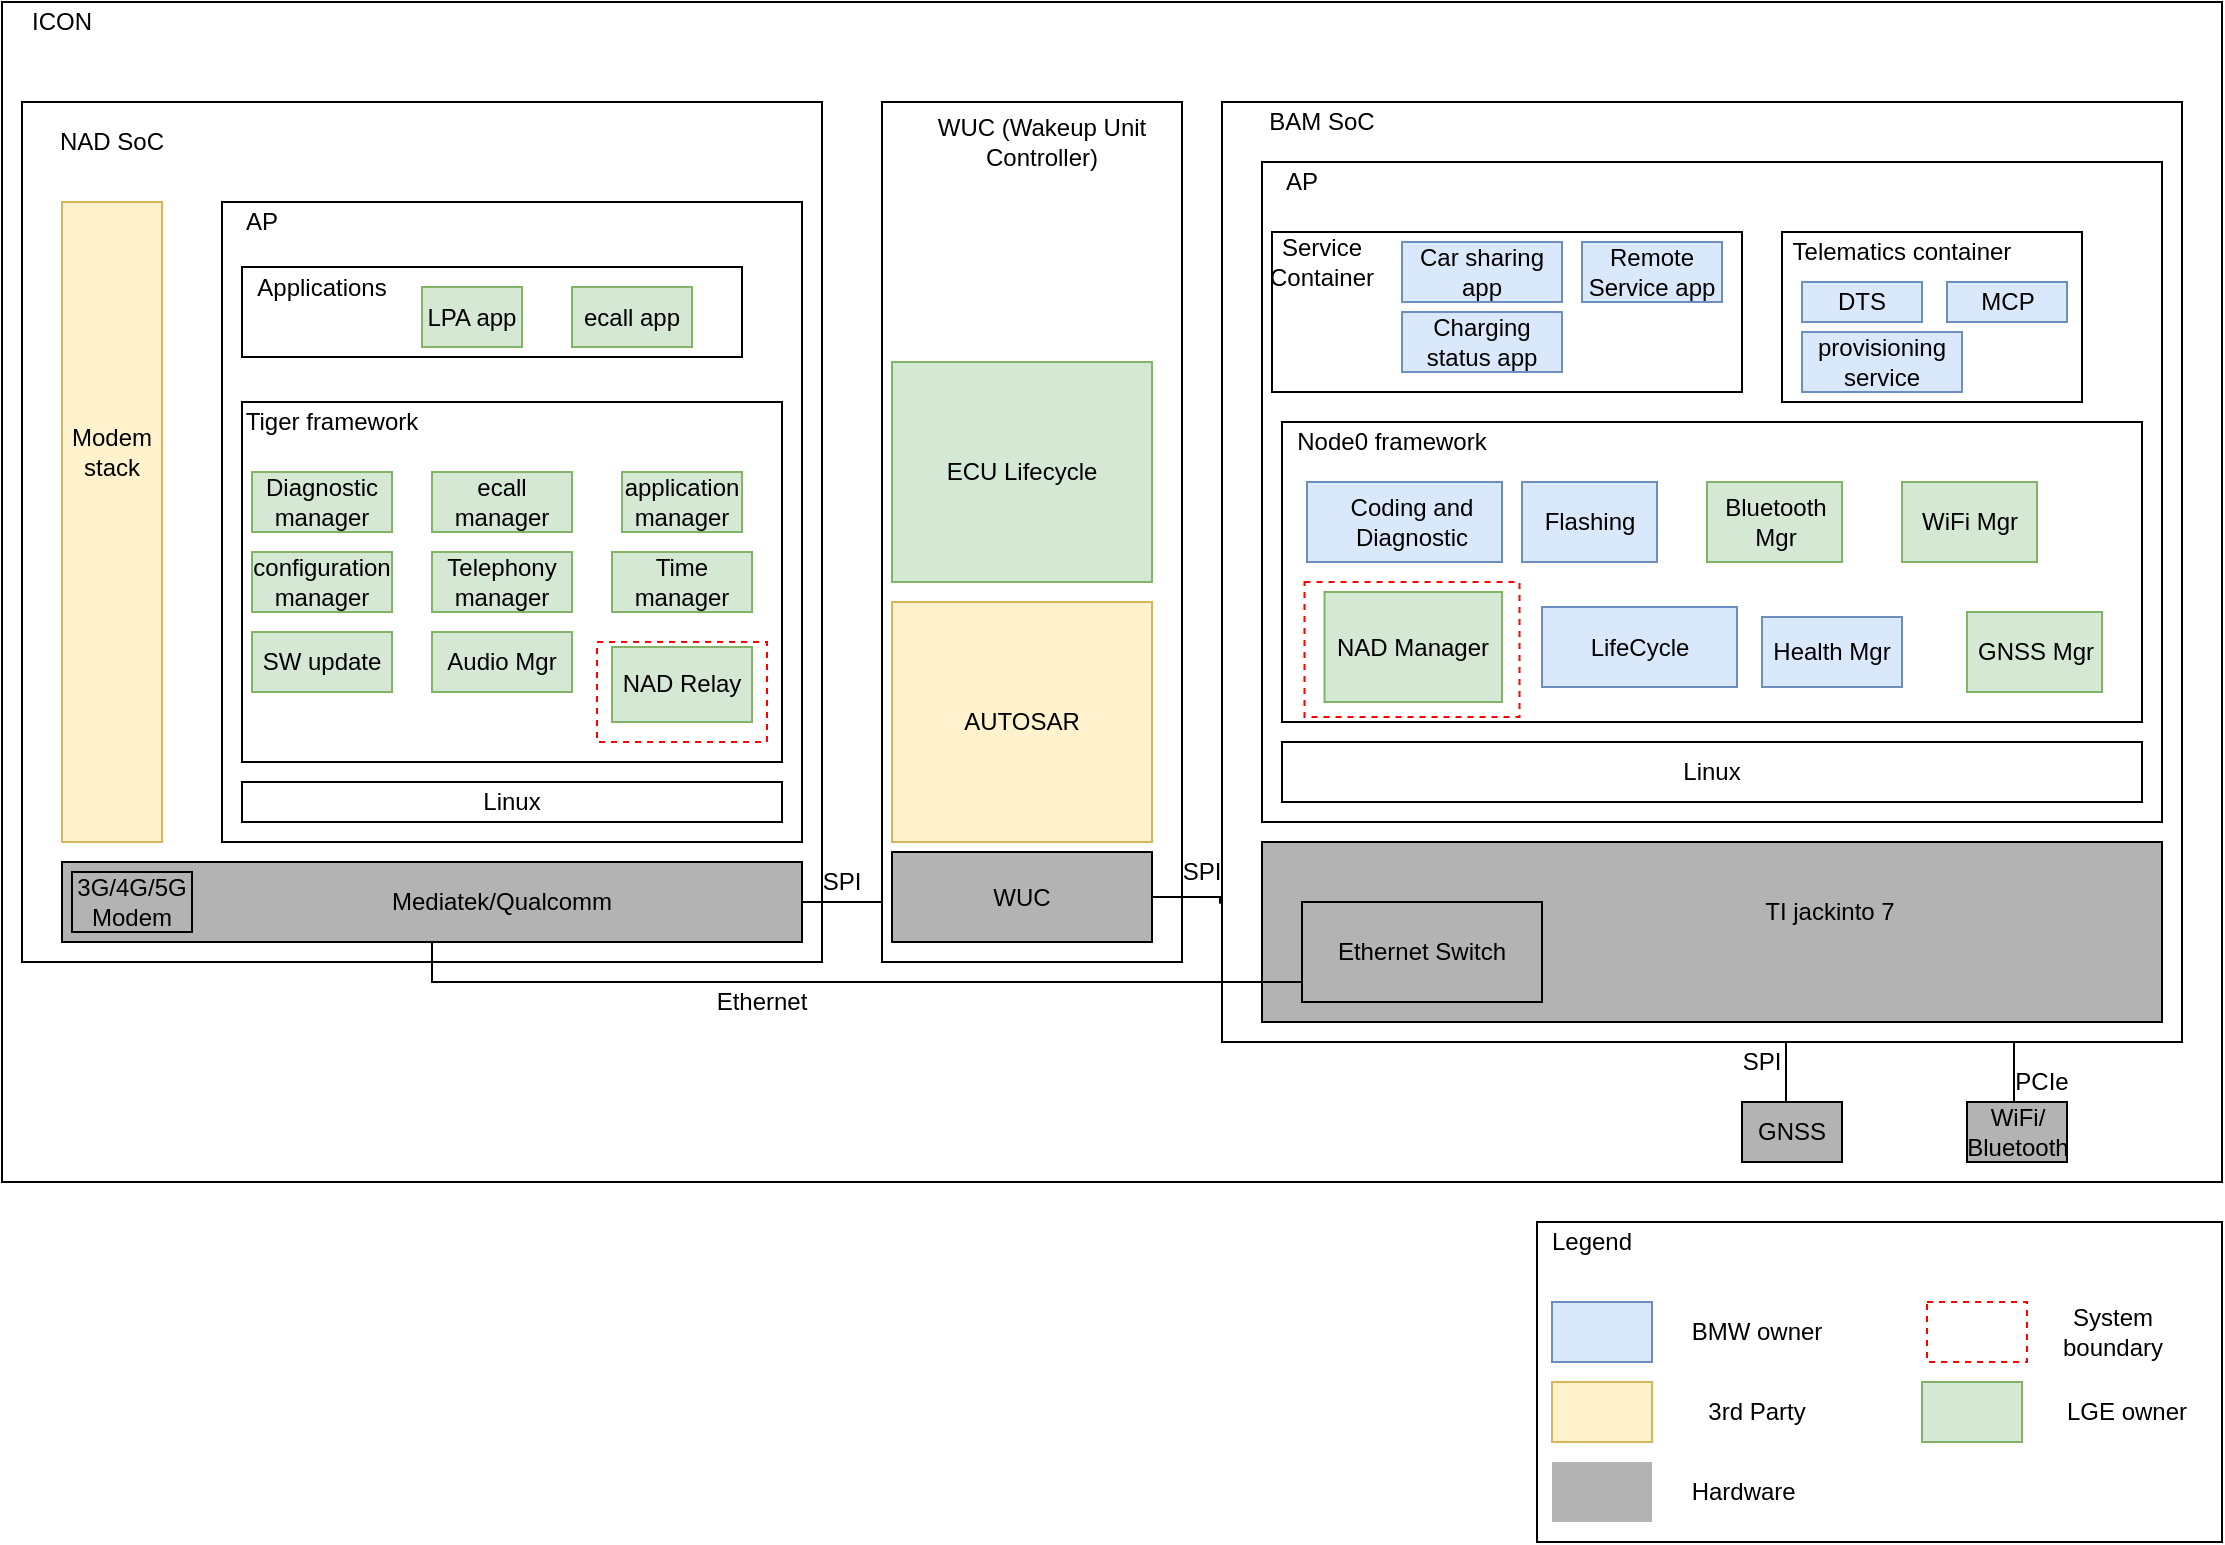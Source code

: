 <mxfile version="22.0.2" type="device" pages="3">
  <diagram id="DNIrS-pvp5CTmOZ2b0xJ" name="System_overview">
    <mxGraphModel dx="2074" dy="1129" grid="1" gridSize="10" guides="1" tooltips="1" connect="1" arrows="1" fold="1" page="1" pageScale="1" pageWidth="850" pageHeight="1100" math="0" shadow="0">
      <root>
        <mxCell id="0" />
        <mxCell id="1" parent="0" />
        <mxCell id="Va2-3wq0Z1bts3xlkRKC-1" value="" style="rounded=0;whiteSpace=wrap;html=1;" parent="1" vertex="1">
          <mxGeometry x="130" y="90" width="1110" height="590" as="geometry" />
        </mxCell>
        <mxCell id="Va2-3wq0Z1bts3xlkRKC-2" value="" style="rounded=0;whiteSpace=wrap;html=1;" parent="1" vertex="1">
          <mxGeometry x="140" y="140" width="400" height="430" as="geometry" />
        </mxCell>
        <mxCell id="Va2-3wq0Z1bts3xlkRKC-3" value="NAD SoC" style="text;html=1;strokeColor=none;fillColor=none;align=center;verticalAlign=middle;whiteSpace=wrap;rounded=0;" parent="1" vertex="1">
          <mxGeometry x="150" y="150" width="70" height="20" as="geometry" />
        </mxCell>
        <mxCell id="Va2-3wq0Z1bts3xlkRKC-4" value="" style="rounded=0;whiteSpace=wrap;html=1;" parent="1" vertex="1">
          <mxGeometry x="570" y="140" width="150" height="430" as="geometry" />
        </mxCell>
        <mxCell id="Va2-3wq0Z1bts3xlkRKC-5" value="WUC (Wakeup Unit Controller)" style="text;html=1;strokeColor=none;fillColor=none;align=center;verticalAlign=middle;whiteSpace=wrap;rounded=0;" parent="1" vertex="1">
          <mxGeometry x="580" y="150" width="140" height="20" as="geometry" />
        </mxCell>
        <mxCell id="Va2-3wq0Z1bts3xlkRKC-6" value="" style="rounded=0;whiteSpace=wrap;html=1;" parent="1" vertex="1">
          <mxGeometry x="740" y="140" width="480" height="470" as="geometry" />
        </mxCell>
        <mxCell id="Va2-3wq0Z1bts3xlkRKC-7" value="BAM SoC" style="text;html=1;strokeColor=none;fillColor=none;align=center;verticalAlign=middle;whiteSpace=wrap;rounded=0;" parent="1" vertex="1">
          <mxGeometry x="750" y="140" width="80" height="20" as="geometry" />
        </mxCell>
        <mxCell id="Va2-3wq0Z1bts3xlkRKC-8" value="" style="rounded=0;whiteSpace=wrap;html=1;fillColor=#fff2cc;strokeColor=#d6b656;" parent="1" vertex="1">
          <mxGeometry x="160" y="190" width="50" height="320" as="geometry" />
        </mxCell>
        <mxCell id="Va2-3wq0Z1bts3xlkRKC-9" value="Modem&lt;br&gt;stack" style="text;html=1;strokeColor=none;fillColor=none;align=center;verticalAlign=middle;whiteSpace=wrap;rounded=0;" parent="1" vertex="1">
          <mxGeometry x="165" y="305" width="40" height="20" as="geometry" />
        </mxCell>
        <mxCell id="Va2-3wq0Z1bts3xlkRKC-10" value="" style="rounded=0;whiteSpace=wrap;html=1;" parent="1" vertex="1">
          <mxGeometry x="240" y="190" width="290" height="320" as="geometry" />
        </mxCell>
        <mxCell id="Va2-3wq0Z1bts3xlkRKC-11" value="AP" style="text;html=1;strokeColor=none;fillColor=none;align=center;verticalAlign=middle;whiteSpace=wrap;rounded=0;" parent="1" vertex="1">
          <mxGeometry x="240" y="190" width="40" height="20" as="geometry" />
        </mxCell>
        <mxCell id="Va2-3wq0Z1bts3xlkRKC-12" value="" style="rounded=0;whiteSpace=wrap;html=1;" parent="1" vertex="1">
          <mxGeometry x="250" y="222.5" width="250" height="45" as="geometry" />
        </mxCell>
        <mxCell id="Va2-3wq0Z1bts3xlkRKC-13" value="" style="rounded=0;whiteSpace=wrap;html=1;" parent="1" vertex="1">
          <mxGeometry x="250" y="290" width="270" height="180" as="geometry" />
        </mxCell>
        <mxCell id="Va2-3wq0Z1bts3xlkRKC-14" value="Linux" style="rounded=0;whiteSpace=wrap;html=1;" parent="1" vertex="1">
          <mxGeometry x="250" y="480" width="270" height="20" as="geometry" />
        </mxCell>
        <mxCell id="Va2-3wq0Z1bts3xlkRKC-17" value="ECU Lifecycle" style="rounded=0;whiteSpace=wrap;html=1;fillColor=#d5e8d4;strokeColor=#82b366;" parent="1" vertex="1">
          <mxGeometry x="575" y="270" width="130" height="110" as="geometry" />
        </mxCell>
        <mxCell id="Va2-3wq0Z1bts3xlkRKC-18" value="AUTOSAR" style="rounded=0;whiteSpace=wrap;html=1;fillColor=#fff2cc;strokeColor=#d6b656;" parent="1" vertex="1">
          <mxGeometry x="575" y="390" width="130" height="120" as="geometry" />
        </mxCell>
        <mxCell id="Va2-3wq0Z1bts3xlkRKC-19" value="" style="rounded=0;whiteSpace=wrap;html=1;" parent="1" vertex="1">
          <mxGeometry x="760" y="170" width="450" height="330" as="geometry" />
        </mxCell>
        <mxCell id="Va2-3wq0Z1bts3xlkRKC-20" value="AP" style="text;html=1;strokeColor=none;fillColor=none;align=center;verticalAlign=middle;whiteSpace=wrap;rounded=0;" parent="1" vertex="1">
          <mxGeometry x="760" y="170" width="40" height="20" as="geometry" />
        </mxCell>
        <mxCell id="Va2-3wq0Z1bts3xlkRKC-21" value="" style="rounded=0;whiteSpace=wrap;html=1;" parent="1" vertex="1">
          <mxGeometry x="765" y="205" width="235" height="80" as="geometry" />
        </mxCell>
        <mxCell id="Va2-3wq0Z1bts3xlkRKC-22" value="" style="rounded=0;whiteSpace=wrap;html=1;" parent="1" vertex="1">
          <mxGeometry x="770" y="300" width="430" height="150" as="geometry" />
        </mxCell>
        <mxCell id="Va2-3wq0Z1bts3xlkRKC-23" value="Linux" style="rounded=0;whiteSpace=wrap;html=1;" parent="1" vertex="1">
          <mxGeometry x="770" y="460" width="430" height="30" as="geometry" />
        </mxCell>
        <mxCell id="Va2-3wq0Z1bts3xlkRKC-24" value="" style="rounded=0;whiteSpace=wrap;html=1;fillColor=#B3B3B3;" parent="1" vertex="1">
          <mxGeometry x="760" y="510" width="450" height="90" as="geometry" />
        </mxCell>
        <mxCell id="Va2-3wq0Z1bts3xlkRKC-29" value="ICON" style="text;html=1;strokeColor=none;fillColor=none;align=center;verticalAlign=middle;whiteSpace=wrap;rounded=0;" parent="1" vertex="1">
          <mxGeometry x="140" y="90" width="40" height="20" as="geometry" />
        </mxCell>
        <mxCell id="KswgFS93ddeIOgf5HxsL-1" value="LPA app" style="rounded=0;whiteSpace=wrap;html=1;fillColor=#d5e8d4;strokeColor=#82b366;" parent="1" vertex="1">
          <mxGeometry x="340" y="232.5" width="50" height="30" as="geometry" />
        </mxCell>
        <mxCell id="KswgFS93ddeIOgf5HxsL-2" value="ecall app" style="rounded=0;whiteSpace=wrap;html=1;fillColor=#d5e8d4;strokeColor=#82b366;" parent="1" vertex="1">
          <mxGeometry x="415" y="232.5" width="60" height="30" as="geometry" />
        </mxCell>
        <mxCell id="KswgFS93ddeIOgf5HxsL-3" value="Tiger framework" style="text;html=1;strokeColor=none;fillColor=none;align=center;verticalAlign=middle;whiteSpace=wrap;rounded=0;" parent="1" vertex="1">
          <mxGeometry x="240" y="290" width="110" height="20" as="geometry" />
        </mxCell>
        <mxCell id="KswgFS93ddeIOgf5HxsL-5" value="Diagnostic manager" style="rounded=0;whiteSpace=wrap;html=1;fillColor=#d5e8d4;strokeColor=#82b366;" parent="1" vertex="1">
          <mxGeometry x="255" y="325" width="70" height="30" as="geometry" />
        </mxCell>
        <mxCell id="KswgFS93ddeIOgf5HxsL-6" value="ecall manager" style="rounded=0;whiteSpace=wrap;html=1;fillColor=#d5e8d4;strokeColor=#82b366;" parent="1" vertex="1">
          <mxGeometry x="345" y="325" width="70" height="30" as="geometry" />
        </mxCell>
        <mxCell id="KswgFS93ddeIOgf5HxsL-7" value="configuration&lt;br&gt;manager" style="rounded=0;whiteSpace=wrap;html=1;fillColor=#d5e8d4;strokeColor=#82b366;" parent="1" vertex="1">
          <mxGeometry x="255" y="365" width="70" height="30" as="geometry" />
        </mxCell>
        <mxCell id="KswgFS93ddeIOgf5HxsL-8" value="Telephony&lt;br&gt;manager" style="rounded=0;whiteSpace=wrap;html=1;fillColor=#d5e8d4;strokeColor=#82b366;" parent="1" vertex="1">
          <mxGeometry x="345" y="365" width="70" height="30" as="geometry" />
        </mxCell>
        <mxCell id="ai0uu60qTlfoPeeWs3AL-1" value="NAD Relay" style="rounded=0;whiteSpace=wrap;html=1;fillColor=#d5e8d4;strokeColor=#82b366;" parent="1" vertex="1">
          <mxGeometry x="435" y="412.5" width="70" height="37.5" as="geometry" />
        </mxCell>
        <mxCell id="ai0uu60qTlfoPeeWs3AL-2" value="Car sharing app" style="rounded=0;whiteSpace=wrap;html=1;fillColor=#dae8fc;strokeColor=#6c8ebf;" parent="1" vertex="1">
          <mxGeometry x="830" y="210" width="80" height="30" as="geometry" />
        </mxCell>
        <mxCell id="ai0uu60qTlfoPeeWs3AL-3" value="Remote Service app" style="rounded=0;whiteSpace=wrap;html=1;fillColor=#dae8fc;strokeColor=#6c8ebf;" parent="1" vertex="1">
          <mxGeometry x="920" y="210" width="70" height="30" as="geometry" />
        </mxCell>
        <mxCell id="ai0uu60qTlfoPeeWs3AL-4" value="Charging status app" style="rounded=0;whiteSpace=wrap;html=1;fillColor=#dae8fc;strokeColor=#6c8ebf;" parent="1" vertex="1">
          <mxGeometry x="830" y="245" width="80" height="30" as="geometry" />
        </mxCell>
        <mxCell id="ai0uu60qTlfoPeeWs3AL-5" value="Service Container" style="text;html=1;strokeColor=none;fillColor=none;align=center;verticalAlign=middle;whiteSpace=wrap;rounded=0;" parent="1" vertex="1">
          <mxGeometry x="770" y="210" width="40" height="20" as="geometry" />
        </mxCell>
        <mxCell id="ai0uu60qTlfoPeeWs3AL-6" value="" style="rounded=0;whiteSpace=wrap;html=1;" parent="1" vertex="1">
          <mxGeometry x="1020" y="205" width="150" height="85" as="geometry" />
        </mxCell>
        <mxCell id="ai0uu60qTlfoPeeWs3AL-7" value="Telematics container" style="text;html=1;strokeColor=none;fillColor=none;align=center;verticalAlign=middle;whiteSpace=wrap;rounded=0;" parent="1" vertex="1">
          <mxGeometry x="1020" y="205" width="120" height="20" as="geometry" />
        </mxCell>
        <mxCell id="ai0uu60qTlfoPeeWs3AL-8" value="Node0 framework" style="text;html=1;strokeColor=none;fillColor=none;align=center;verticalAlign=middle;whiteSpace=wrap;rounded=0;" parent="1" vertex="1">
          <mxGeometry x="770" y="300" width="110" height="20" as="geometry" />
        </mxCell>
        <mxCell id="ai0uu60qTlfoPeeWs3AL-9" value="" style="rounded=0;whiteSpace=wrap;html=1;fillColor=#dae8fc;strokeColor=#6c8ebf;" parent="1" vertex="1">
          <mxGeometry x="782.5" y="330" width="97.5" height="40" as="geometry" />
        </mxCell>
        <mxCell id="ai0uu60qTlfoPeeWs3AL-10" value="Coding and &lt;br&gt;Diagnostic" style="text;html=1;strokeColor=none;fillColor=none;align=center;verticalAlign=middle;whiteSpace=wrap;rounded=0;" parent="1" vertex="1">
          <mxGeometry x="770" y="340" width="130" height="20" as="geometry" />
        </mxCell>
        <mxCell id="ai0uu60qTlfoPeeWs3AL-11" value="Flashing" style="rounded=0;whiteSpace=wrap;html=1;fillColor=#dae8fc;strokeColor=#6c8ebf;" parent="1" vertex="1">
          <mxGeometry x="890" y="330" width="67.5" height="40" as="geometry" />
        </mxCell>
        <mxCell id="ai0uu60qTlfoPeeWs3AL-13" value="NAD Manager" style="rounded=0;whiteSpace=wrap;html=1;fillColor=#d5e8d4;strokeColor=#82b366;" parent="1" vertex="1">
          <mxGeometry x="791.25" y="385" width="88.75" height="55" as="geometry" />
        </mxCell>
        <mxCell id="ai0uu60qTlfoPeeWs3AL-41" style="edgeStyle=orthogonalEdgeStyle;rounded=0;orthogonalLoop=1;jettySize=auto;html=1;exitX=0.5;exitY=1;exitDx=0;exitDy=0;entryX=0.167;entryY=0.8;entryDx=0;entryDy=0;entryPerimeter=0;" parent="1" source="ai0uu60qTlfoPeeWs3AL-14" target="ai0uu60qTlfoPeeWs3AL-17" edge="1">
          <mxGeometry relative="1" as="geometry" />
        </mxCell>
        <mxCell id="ai0uu60qTlfoPeeWs3AL-14" value="" style="rounded=0;whiteSpace=wrap;html=1;fillColor=#B3B3B3;" parent="1" vertex="1">
          <mxGeometry x="160" y="520" width="370" height="40" as="geometry" />
        </mxCell>
        <mxCell id="ai0uu60qTlfoPeeWs3AL-15" value="Mediatek/Qualcomm" style="text;html=1;strokeColor=none;fillColor=none;align=center;verticalAlign=middle;whiteSpace=wrap;rounded=0;" parent="1" vertex="1">
          <mxGeometry x="360" y="530" width="40" height="20" as="geometry" />
        </mxCell>
        <mxCell id="ai0uu60qTlfoPeeWs3AL-16" value="3G/4G/5G Modem" style="rounded=0;whiteSpace=wrap;html=1;fillColor=#B3B3B3;" parent="1" vertex="1">
          <mxGeometry x="165" y="525" width="60" height="30" as="geometry" />
        </mxCell>
        <mxCell id="ai0uu60qTlfoPeeWs3AL-17" value="Ethernet Switch" style="rounded=0;whiteSpace=wrap;html=1;fillColor=#B3B3B3;" parent="1" vertex="1">
          <mxGeometry x="780" y="540" width="120" height="50" as="geometry" />
        </mxCell>
        <mxCell id="ai0uu60qTlfoPeeWs3AL-18" value="TI jackinto 7" style="text;html=1;strokeColor=none;fillColor=none;align=center;verticalAlign=middle;whiteSpace=wrap;rounded=0;" parent="1" vertex="1">
          <mxGeometry x="1010" y="535" width="67.5" height="20" as="geometry" />
        </mxCell>
        <mxCell id="ai0uu60qTlfoPeeWs3AL-42" style="edgeStyle=orthogonalEdgeStyle;rounded=0;orthogonalLoop=1;jettySize=auto;html=1;exitX=0.5;exitY=0;exitDx=0;exitDy=0;endArrow=none;endFill=0;" parent="1" source="ai0uu60qTlfoPeeWs3AL-19" edge="1">
          <mxGeometry relative="1" as="geometry">
            <mxPoint x="1022" y="610" as="targetPoint" />
          </mxGeometry>
        </mxCell>
        <mxCell id="ai0uu60qTlfoPeeWs3AL-19" value="GNSS" style="rounded=0;whiteSpace=wrap;html=1;fillColor=#B3B3B3;" parent="1" vertex="1">
          <mxGeometry x="1000" y="640" width="50" height="30" as="geometry" />
        </mxCell>
        <mxCell id="ai0uu60qTlfoPeeWs3AL-43" style="edgeStyle=orthogonalEdgeStyle;rounded=0;orthogonalLoop=1;jettySize=auto;html=1;exitX=0.5;exitY=0;exitDx=0;exitDy=0;entryX=0.825;entryY=1;entryDx=0;entryDy=0;entryPerimeter=0;endArrow=none;endFill=0;" parent="1" source="ai0uu60qTlfoPeeWs3AL-20" target="Va2-3wq0Z1bts3xlkRKC-6" edge="1">
          <mxGeometry relative="1" as="geometry" />
        </mxCell>
        <mxCell id="ai0uu60qTlfoPeeWs3AL-20" value="WiFi/ Bluetooth" style="rounded=0;whiteSpace=wrap;html=1;fillColor=#B3B3B3;" parent="1" vertex="1">
          <mxGeometry x="1112.5" y="640" width="50" height="30" as="geometry" />
        </mxCell>
        <mxCell id="ai0uu60qTlfoPeeWs3AL-45" style="edgeStyle=orthogonalEdgeStyle;rounded=0;orthogonalLoop=1;jettySize=auto;html=1;exitX=1;exitY=0.5;exitDx=0;exitDy=0;entryX=-0.002;entryY=0.853;entryDx=0;entryDy=0;entryPerimeter=0;endArrow=none;endFill=0;" parent="1" source="ai0uu60qTlfoPeeWs3AL-22" target="Va2-3wq0Z1bts3xlkRKC-6" edge="1">
          <mxGeometry relative="1" as="geometry">
            <Array as="points">
              <mxPoint x="739" y="538" />
            </Array>
          </mxGeometry>
        </mxCell>
        <mxCell id="ai0uu60qTlfoPeeWs3AL-22" value="WUC" style="rounded=0;whiteSpace=wrap;html=1;fillColor=#B3B3B3;" parent="1" vertex="1">
          <mxGeometry x="575" y="515" width="130" height="45" as="geometry" />
        </mxCell>
        <mxCell id="ai0uu60qTlfoPeeWs3AL-25" value="application&lt;br&gt;manager" style="rounded=0;whiteSpace=wrap;html=1;fillColor=#d5e8d4;strokeColor=#82b366;" parent="1" vertex="1">
          <mxGeometry x="440" y="325" width="60" height="30" as="geometry" />
        </mxCell>
        <mxCell id="ai0uu60qTlfoPeeWs3AL-26" value="Time&lt;br&gt;manager" style="rounded=0;whiteSpace=wrap;html=1;fillColor=#d5e8d4;strokeColor=#82b366;" parent="1" vertex="1">
          <mxGeometry x="435" y="365" width="70" height="30" as="geometry" />
        </mxCell>
        <mxCell id="ai0uu60qTlfoPeeWs3AL-27" value="SW update" style="rounded=0;whiteSpace=wrap;html=1;fillColor=#d5e8d4;strokeColor=#82b366;" parent="1" vertex="1">
          <mxGeometry x="255" y="405" width="70" height="30" as="geometry" />
        </mxCell>
        <mxCell id="ai0uu60qTlfoPeeWs3AL-28" value="Audio Mgr" style="rounded=0;whiteSpace=wrap;html=1;fillColor=#d5e8d4;strokeColor=#82b366;" parent="1" vertex="1">
          <mxGeometry x="345" y="405" width="70" height="30" as="geometry" />
        </mxCell>
        <mxCell id="ai0uu60qTlfoPeeWs3AL-30" value="Bluetooth Mgr" style="rounded=0;whiteSpace=wrap;html=1;fillColor=#d5e8d4;strokeColor=#82b366;" parent="1" vertex="1">
          <mxGeometry x="982.5" y="330" width="67.5" height="40" as="geometry" />
        </mxCell>
        <mxCell id="ai0uu60qTlfoPeeWs3AL-31" value="WiFi Mgr" style="rounded=0;whiteSpace=wrap;html=1;fillColor=#d5e8d4;strokeColor=#82b366;" parent="1" vertex="1">
          <mxGeometry x="1080" y="330" width="67.5" height="40" as="geometry" />
        </mxCell>
        <mxCell id="ai0uu60qTlfoPeeWs3AL-32" value="GNSS Mgr" style="rounded=0;whiteSpace=wrap;html=1;fillColor=#d5e8d4;strokeColor=#82b366;" parent="1" vertex="1">
          <mxGeometry x="1112.5" y="395" width="67.5" height="40" as="geometry" />
        </mxCell>
        <mxCell id="ai0uu60qTlfoPeeWs3AL-33" value="LifeCycle" style="rounded=0;whiteSpace=wrap;html=1;fillColor=#dae8fc;strokeColor=#6c8ebf;" parent="1" vertex="1">
          <mxGeometry x="900" y="392.5" width="97.5" height="40" as="geometry" />
        </mxCell>
        <mxCell id="ai0uu60qTlfoPeeWs3AL-34" value="Health Mgr" style="rounded=0;whiteSpace=wrap;html=1;fillColor=#dae8fc;strokeColor=#6c8ebf;" parent="1" vertex="1">
          <mxGeometry x="1010" y="397.5" width="70" height="35" as="geometry" />
        </mxCell>
        <mxCell id="ai0uu60qTlfoPeeWs3AL-36" value="DTS" style="rounded=0;whiteSpace=wrap;html=1;fillColor=#dae8fc;strokeColor=#6c8ebf;" parent="1" vertex="1">
          <mxGeometry x="1030" y="230" width="60" height="20" as="geometry" />
        </mxCell>
        <mxCell id="ai0uu60qTlfoPeeWs3AL-37" value="provisioning service" style="rounded=0;whiteSpace=wrap;html=1;fillColor=#dae8fc;strokeColor=#6c8ebf;" parent="1" vertex="1">
          <mxGeometry x="1030" y="255" width="80" height="30" as="geometry" />
        </mxCell>
        <mxCell id="ai0uu60qTlfoPeeWs3AL-38" value="MCP" style="rounded=0;whiteSpace=wrap;html=1;fillColor=#dae8fc;strokeColor=#6c8ebf;" parent="1" vertex="1">
          <mxGeometry x="1102.5" y="230" width="60" height="20" as="geometry" />
        </mxCell>
        <mxCell id="ai0uu60qTlfoPeeWs3AL-40" value="" style="endArrow=none;html=1;exitX=1;exitY=0.5;exitDx=0;exitDy=0;" parent="1" source="ai0uu60qTlfoPeeWs3AL-14" edge="1">
          <mxGeometry width="50" height="50" relative="1" as="geometry">
            <mxPoint x="700" y="320" as="sourcePoint" />
            <mxPoint x="570" y="540" as="targetPoint" />
          </mxGeometry>
        </mxCell>
        <mxCell id="ai0uu60qTlfoPeeWs3AL-46" value="Applications" style="text;html=1;strokeColor=none;fillColor=none;align=center;verticalAlign=middle;whiteSpace=wrap;rounded=0;" parent="1" vertex="1">
          <mxGeometry x="270" y="222.5" width="40" height="20" as="geometry" />
        </mxCell>
        <mxCell id="ai0uu60qTlfoPeeWs3AL-47" value="Ethernet" style="text;html=1;strokeColor=none;fillColor=none;align=center;verticalAlign=middle;whiteSpace=wrap;rounded=0;" parent="1" vertex="1">
          <mxGeometry x="490" y="580" width="40" height="20" as="geometry" />
        </mxCell>
        <mxCell id="ai0uu60qTlfoPeeWs3AL-48" value="SPI" style="text;html=1;strokeColor=none;fillColor=none;align=center;verticalAlign=middle;whiteSpace=wrap;rounded=0;" parent="1" vertex="1">
          <mxGeometry x="530" y="520" width="40" height="20" as="geometry" />
        </mxCell>
        <mxCell id="ai0uu60qTlfoPeeWs3AL-49" value="SPI" style="text;html=1;strokeColor=none;fillColor=none;align=center;verticalAlign=middle;whiteSpace=wrap;rounded=0;" parent="1" vertex="1">
          <mxGeometry x="710" y="515" width="40" height="20" as="geometry" />
        </mxCell>
        <mxCell id="ai0uu60qTlfoPeeWs3AL-50" value="PCIe" style="text;html=1;strokeColor=none;fillColor=none;align=center;verticalAlign=middle;whiteSpace=wrap;rounded=0;" parent="1" vertex="1">
          <mxGeometry x="1130" y="620" width="40" height="20" as="geometry" />
        </mxCell>
        <mxCell id="ai0uu60qTlfoPeeWs3AL-51" value="SPI" style="text;html=1;strokeColor=none;fillColor=none;align=center;verticalAlign=middle;whiteSpace=wrap;rounded=0;" parent="1" vertex="1">
          <mxGeometry x="990" y="610" width="40" height="20" as="geometry" />
        </mxCell>
        <mxCell id="ai0uu60qTlfoPeeWs3AL-52" value="" style="rounded=0;whiteSpace=wrap;html=1;fillColor=none;dashed=1;strokeColor=#FF0000;" parent="1" vertex="1">
          <mxGeometry x="427.5" y="410" width="85" height="50" as="geometry" />
        </mxCell>
        <mxCell id="ai0uu60qTlfoPeeWs3AL-53" value="" style="rounded=0;whiteSpace=wrap;html=1;fillColor=none;dashed=1;strokeColor=#FF0000;" parent="1" vertex="1">
          <mxGeometry x="781.25" y="380" width="107.5" height="67.5" as="geometry" />
        </mxCell>
        <mxCell id="ai0uu60qTlfoPeeWs3AL-54" value="" style="rounded=0;whiteSpace=wrap;html=1;fillColor=none;" parent="1" vertex="1">
          <mxGeometry x="897.5" y="700" width="342.5" height="160" as="geometry" />
        </mxCell>
        <mxCell id="ai0uu60qTlfoPeeWs3AL-55" value="" style="rounded=0;whiteSpace=wrap;html=1;strokeColor=#82b366;fillColor=#d5e8d4;" parent="1" vertex="1">
          <mxGeometry x="1090" y="780" width="50" height="30" as="geometry" />
        </mxCell>
        <mxCell id="ai0uu60qTlfoPeeWs3AL-56" value="" style="rounded=0;whiteSpace=wrap;html=1;strokeColor=#6c8ebf;fillColor=#dae8fc;" parent="1" vertex="1">
          <mxGeometry x="905" y="740" width="50" height="30" as="geometry" />
        </mxCell>
        <mxCell id="ai0uu60qTlfoPeeWs3AL-57" value="" style="rounded=0;whiteSpace=wrap;html=1;strokeColor=#d6b656;fillColor=#fff2cc;" parent="1" vertex="1">
          <mxGeometry x="905" y="780" width="50" height="30" as="geometry" />
        </mxCell>
        <mxCell id="ai0uu60qTlfoPeeWs3AL-58" value="" style="rounded=0;whiteSpace=wrap;html=1;strokeColor=none;fillColor=#B3B3B3;" parent="1" vertex="1">
          <mxGeometry x="905" y="820" width="50" height="30" as="geometry" />
        </mxCell>
        <mxCell id="ai0uu60qTlfoPeeWs3AL-60" value="" style="rounded=0;whiteSpace=wrap;html=1;fillColor=none;strokeColor=#FF0000;dashed=1;" parent="1" vertex="1">
          <mxGeometry x="1092.5" y="740" width="50" height="30" as="geometry" />
        </mxCell>
        <mxCell id="ai0uu60qTlfoPeeWs3AL-63" value="BMW owner" style="text;html=1;strokeColor=none;fillColor=none;align=center;verticalAlign=middle;whiteSpace=wrap;rounded=0;dashed=1;" parent="1" vertex="1">
          <mxGeometry x="965" y="745" width="85" height="20" as="geometry" />
        </mxCell>
        <mxCell id="ai0uu60qTlfoPeeWs3AL-64" value="LGE owner" style="text;html=1;strokeColor=none;fillColor=none;align=center;verticalAlign=middle;whiteSpace=wrap;rounded=0;dashed=1;" parent="1" vertex="1">
          <mxGeometry x="1150" y="785" width="85" height="20" as="geometry" />
        </mxCell>
        <mxCell id="ai0uu60qTlfoPeeWs3AL-65" value="3rd Party" style="text;html=1;strokeColor=none;fillColor=none;align=center;verticalAlign=middle;whiteSpace=wrap;rounded=0;dashed=1;" parent="1" vertex="1">
          <mxGeometry x="965" y="785" width="85" height="20" as="geometry" />
        </mxCell>
        <mxCell id="ai0uu60qTlfoPeeWs3AL-66" value="Hardware&amp;nbsp;" style="text;html=1;strokeColor=none;fillColor=none;align=center;verticalAlign=middle;whiteSpace=wrap;rounded=0;dashed=1;" parent="1" vertex="1">
          <mxGeometry x="960" y="825" width="85" height="20" as="geometry" />
        </mxCell>
        <mxCell id="ai0uu60qTlfoPeeWs3AL-67" value="System boundary" style="text;html=1;strokeColor=none;fillColor=none;align=center;verticalAlign=middle;whiteSpace=wrap;rounded=0;dashed=1;" parent="1" vertex="1">
          <mxGeometry x="1142.5" y="745" width="85" height="20" as="geometry" />
        </mxCell>
        <mxCell id="ai0uu60qTlfoPeeWs3AL-68" value="Legend" style="text;html=1;strokeColor=none;fillColor=none;align=center;verticalAlign=middle;whiteSpace=wrap;rounded=0;dashed=1;" parent="1" vertex="1">
          <mxGeometry x="905" y="700" width="40" height="20" as="geometry" />
        </mxCell>
      </root>
    </mxGraphModel>
  </diagram>
  <diagram id="RfMhy2c3iOoHiROHVdAv" name="NAD">
    <mxGraphModel dx="1422" dy="822" grid="1" gridSize="10" guides="1" tooltips="1" connect="1" arrows="1" fold="1" page="1" pageScale="1" pageWidth="850" pageHeight="1100" math="0" shadow="0">
      <root>
        <mxCell id="_MSfownOL7amd91txxgT-0" />
        <mxCell id="_MSfownOL7amd91txxgT-1" parent="_MSfownOL7amd91txxgT-0" />
        <mxCell id="_MSfownOL7amd91txxgT-2" value="" style="rounded=0;whiteSpace=wrap;html=1;" parent="_MSfownOL7amd91txxgT-1" vertex="1">
          <mxGeometry x="110" y="120" width="1020" height="920" as="geometry" />
        </mxCell>
        <mxCell id="_MSfownOL7amd91txxgT-3" value="" style="rounded=0;whiteSpace=wrap;html=1;" parent="_MSfownOL7amd91txxgT-1" vertex="1">
          <mxGeometry x="140" y="170" width="270" height="610" as="geometry" />
        </mxCell>
        <mxCell id="_MSfownOL7amd91txxgT-4" value="Q6" style="text;html=1;strokeColor=none;fillColor=none;align=center;verticalAlign=middle;whiteSpace=wrap;rounded=0;" parent="_MSfownOL7amd91txxgT-1" vertex="1">
          <mxGeometry x="160" y="180" width="40" height="20" as="geometry" />
        </mxCell>
        <mxCell id="_MSfownOL7amd91txxgT-5" value="" style="rounded=0;whiteSpace=wrap;html=1;" parent="_MSfownOL7amd91txxgT-1" vertex="1">
          <mxGeometry x="520" y="170" width="560" height="860" as="geometry" />
        </mxCell>
        <mxCell id="_MSfownOL7amd91txxgT-6" value="A7" style="text;html=1;strokeColor=none;fillColor=none;align=center;verticalAlign=middle;whiteSpace=wrap;rounded=0;" parent="_MSfownOL7amd91txxgT-1" vertex="1">
          <mxGeometry x="525" y="180" width="40" height="20" as="geometry" />
        </mxCell>
        <mxCell id="_MSfownOL7amd91txxgT-7" value="" style="rounded=0;whiteSpace=wrap;html=1;" parent="_MSfownOL7amd91txxgT-1" vertex="1">
          <mxGeometry x="160" y="220" width="220" height="170" as="geometry" />
        </mxCell>
        <mxCell id="_MSfownOL7amd91txxgT-8" value="Service Layer" style="text;html=1;strokeColor=none;fillColor=none;align=center;verticalAlign=middle;whiteSpace=wrap;rounded=0;" parent="_MSfownOL7amd91txxgT-1" vertex="1">
          <mxGeometry x="170" y="220" width="80" height="20" as="geometry" />
        </mxCell>
        <mxCell id="_MSfownOL7amd91txxgT-9" value="&lt;br&gt;Data service" style="rounded=0;whiteSpace=wrap;html=1;fillColor=#f5f5f5;strokeColor=#666666;fontColor=#333333;" parent="_MSfownOL7amd91txxgT-1" vertex="1">
          <mxGeometry x="180" y="260" width="90" height="50" as="geometry" />
        </mxCell>
        <mxCell id="_MSfownOL7amd91txxgT-10" value="QMI" style="rounded=0;whiteSpace=wrap;html=1;fillColor=#f5f5f5;strokeColor=#666666;fontColor=#333333;" parent="_MSfownOL7amd91txxgT-1" vertex="1">
          <mxGeometry x="280" y="260" width="90" height="50" as="geometry" />
        </mxCell>
        <mxCell id="_MSfownOL7amd91txxgT-11" value="IMS" style="rounded=0;whiteSpace=wrap;html=1;fillColor=#f5f5f5;strokeColor=#666666;fontColor=#333333;" parent="_MSfownOL7amd91txxgT-1" vertex="1">
          <mxGeometry x="180" y="320" width="90" height="50" as="geometry" />
        </mxCell>
        <mxCell id="_MSfownOL7amd91txxgT-12" value="Multi-model control" style="rounded=0;whiteSpace=wrap;html=1;fillColor=#f5f5f5;strokeColor=#666666;fontColor=#333333;" parent="_MSfownOL7amd91txxgT-1" vertex="1">
          <mxGeometry x="280" y="320" width="90" height="50" as="geometry" />
        </mxCell>
        <mxCell id="_MSfownOL7amd91txxgT-13" value="" style="rounded=0;whiteSpace=wrap;html=1;" parent="_MSfownOL7amd91txxgT-1" vertex="1">
          <mxGeometry x="160" y="400" width="220" height="150" as="geometry" />
        </mxCell>
        <mxCell id="_MSfownOL7amd91txxgT-14" value="Protocol stack" style="text;html=1;strokeColor=none;fillColor=none;align=center;verticalAlign=middle;whiteSpace=wrap;rounded=0;" parent="_MSfownOL7amd91txxgT-1" vertex="1">
          <mxGeometry x="160" y="400" width="80" height="20" as="geometry" />
        </mxCell>
        <mxCell id="_MSfownOL7amd91txxgT-15" value="5G-NR" style="rounded=0;whiteSpace=wrap;html=1;fillColor=#f5f5f5;strokeColor=#666666;fontColor=#333333;" parent="_MSfownOL7amd91txxgT-1" vertex="1">
          <mxGeometry x="165" y="430" width="90" height="50" as="geometry" />
        </mxCell>
        <mxCell id="_MSfownOL7amd91txxgT-16" value="LTE" style="rounded=0;whiteSpace=wrap;html=1;fillColor=#f5f5f5;strokeColor=#666666;fontColor=#333333;" parent="_MSfownOL7amd91txxgT-1" vertex="1">
          <mxGeometry x="270" y="430" width="90" height="50" as="geometry" />
        </mxCell>
        <mxCell id="_MSfownOL7amd91txxgT-17" value="GNSS" style="rounded=0;whiteSpace=wrap;html=1;fillColor=#f5f5f5;strokeColor=#666666;fontColor=#333333;" parent="_MSfownOL7amd91txxgT-1" vertex="1">
          <mxGeometry x="165" y="490" width="90" height="50" as="geometry" />
        </mxCell>
        <mxCell id="_MSfownOL7amd91txxgT-18" value="CV2X" style="rounded=0;whiteSpace=wrap;html=1;fillColor=#f5f5f5;strokeColor=#666666;fontColor=#333333;" parent="_MSfownOL7amd91txxgT-1" vertex="1">
          <mxGeometry x="270" y="490" width="90" height="50" as="geometry" />
        </mxCell>
        <mxCell id="_MSfownOL7amd91txxgT-19" value="" style="rounded=0;whiteSpace=wrap;html=1;" parent="_MSfownOL7amd91txxgT-1" vertex="1">
          <mxGeometry x="160" y="570" width="220" height="200" as="geometry" />
        </mxCell>
        <mxCell id="_MSfownOL7amd91txxgT-20" value="System/ OS Layer" style="text;html=1;strokeColor=none;fillColor=none;align=center;verticalAlign=middle;whiteSpace=wrap;rounded=0;" parent="_MSfownOL7amd91txxgT-1" vertex="1">
          <mxGeometry x="150" y="570" width="140" height="20" as="geometry" />
        </mxCell>
        <mxCell id="_MSfownOL7amd91txxgT-21" value="GPIO" style="rounded=0;whiteSpace=wrap;html=1;fillColor=#f5f5f5;strokeColor=#666666;fontColor=#333333;" parent="_MSfownOL7amd91txxgT-1" vertex="1">
          <mxGeometry x="170" y="600" width="90" height="50" as="geometry" />
        </mxCell>
        <mxCell id="_MSfownOL7amd91txxgT-22" value="Flash" style="rounded=0;whiteSpace=wrap;html=1;fillColor=#f5f5f5;strokeColor=#666666;fontColor=#333333;" parent="_MSfownOL7amd91txxgT-1" vertex="1">
          <mxGeometry x="280" y="600" width="90" height="50" as="geometry" />
        </mxCell>
        <mxCell id="_MSfownOL7amd91txxgT-23" value="SMD" style="rounded=0;whiteSpace=wrap;html=1;fillColor=#f5f5f5;strokeColor=#666666;fontColor=#333333;" parent="_MSfownOL7amd91txxgT-1" vertex="1">
          <mxGeometry x="170" y="660" width="90" height="50" as="geometry" />
        </mxCell>
        <mxCell id="_MSfownOL7amd91txxgT-24" value="RTOS" style="rounded=0;whiteSpace=wrap;html=1;fillColor=#f5f5f5;strokeColor=#666666;fontColor=#333333;" parent="_MSfownOL7amd91txxgT-1" vertex="1">
          <mxGeometry x="220" y="720" width="100" height="40" as="geometry" />
        </mxCell>
        <mxCell id="_MSfownOL7amd91txxgT-25" value="" style="rounded=0;whiteSpace=wrap;html=1;" parent="_MSfownOL7amd91txxgT-1" vertex="1">
          <mxGeometry x="550" y="210" width="370" height="150" as="geometry" />
        </mxCell>
        <mxCell id="_MSfownOL7amd91txxgT-26" value="Application" style="text;html=1;strokeColor=none;fillColor=none;align=center;verticalAlign=middle;whiteSpace=wrap;rounded=0;" parent="_MSfownOL7amd91txxgT-1" vertex="1">
          <mxGeometry x="560" y="210" width="80" height="20" as="geometry" />
        </mxCell>
        <mxCell id="_MSfownOL7amd91txxgT-27" value="" style="rounded=0;whiteSpace=wrap;html=1;" parent="_MSfownOL7amd91txxgT-1" vertex="1">
          <mxGeometry x="550" y="380" width="460" height="340" as="geometry" />
        </mxCell>
        <mxCell id="_MSfownOL7amd91txxgT-28" value="Telematics Framework" style="text;html=1;strokeColor=none;fillColor=none;align=center;verticalAlign=middle;whiteSpace=wrap;rounded=0;" parent="_MSfownOL7amd91txxgT-1" vertex="1">
          <mxGeometry x="550" y="380" width="140" height="20" as="geometry" />
        </mxCell>
        <mxCell id="_MSfownOL7amd91txxgT-29" value="" style="rounded=0;whiteSpace=wrap;html=1;" parent="_MSfownOL7amd91txxgT-1" vertex="1">
          <mxGeometry x="550" y="740" width="470" height="130" as="geometry" />
        </mxCell>
        <mxCell id="_MSfownOL7amd91txxgT-30" value="Middleware&amp;nbsp;" style="text;html=1;strokeColor=none;fillColor=none;align=center;verticalAlign=middle;whiteSpace=wrap;rounded=0;" parent="_MSfownOL7amd91txxgT-1" vertex="1">
          <mxGeometry x="520" y="740" width="140" height="20" as="geometry" />
        </mxCell>
        <mxCell id="_MSfownOL7amd91txxgT-31" value="Boot loader" style="rounded=0;whiteSpace=wrap;html=1;fillColor=#f5f5f5;strokeColor=#666666;fontColor=#333333;" parent="_MSfownOL7amd91txxgT-1" vertex="1">
          <mxGeometry x="542.5" y="910" width="120" height="60" as="geometry" />
        </mxCell>
        <mxCell id="_MSfownOL7amd91txxgT-32" value="" style="rounded=0;whiteSpace=wrap;html=1;" parent="_MSfownOL7amd91txxgT-1" vertex="1">
          <mxGeometry x="695" y="910" width="355" height="110" as="geometry" />
        </mxCell>
        <mxCell id="_MSfownOL7amd91txxgT-33" value="Linux Kernel" style="text;html=1;strokeColor=none;fillColor=none;align=center;verticalAlign=middle;whiteSpace=wrap;rounded=0;" parent="_MSfownOL7amd91txxgT-1" vertex="1">
          <mxGeometry x="700" y="920" width="70" height="20" as="geometry" />
        </mxCell>
        <mxCell id="_MSfownOL7amd91txxgT-34" value="EU ecall" style="rounded=0;whiteSpace=wrap;html=1;fillColor=#dae8fc;strokeColor=#6c8ebf;" parent="_MSfownOL7amd91txxgT-1" vertex="1">
          <mxGeometry x="555" y="240" width="90" height="50" as="geometry" />
        </mxCell>
        <mxCell id="_MSfownOL7amd91txxgT-35" value="BMW ecall" style="rounded=0;whiteSpace=wrap;html=1;fillColor=#dae8fc;strokeColor=#6c8ebf;" parent="_MSfownOL7amd91txxgT-1" vertex="1">
          <mxGeometry x="660" y="240" width="90" height="50" as="geometry" />
        </mxCell>
        <mxCell id="_MSfownOL7amd91txxgT-36" value="ERA ecall" style="rounded=0;whiteSpace=wrap;html=1;fillColor=#dae8fc;strokeColor=#6c8ebf;" parent="_MSfownOL7amd91txxgT-1" vertex="1">
          <mxGeometry x="760" y="240" width="90" height="50" as="geometry" />
        </mxCell>
        <mxCell id="_MSfownOL7amd91txxgT-37" value="PSAP ecall" style="rounded=0;whiteSpace=wrap;html=1;fillColor=#dae8fc;strokeColor=#6c8ebf;" parent="_MSfownOL7amd91txxgT-1" vertex="1">
          <mxGeometry x="555" y="300" width="90" height="50" as="geometry" />
        </mxCell>
        <mxCell id="_MSfownOL7amd91txxgT-38" value="GSC ecall" style="rounded=0;whiteSpace=wrap;html=1;fillColor=#dae8fc;strokeColor=#6c8ebf;" parent="_MSfownOL7amd91txxgT-1" vertex="1">
          <mxGeometry x="660" y="300" width="90" height="50" as="geometry" />
        </mxCell>
        <mxCell id="_MSfownOL7amd91txxgT-39" value="modem logger" style="rounded=0;whiteSpace=wrap;html=1;" parent="_MSfownOL7amd91txxgT-1" vertex="1">
          <mxGeometry x="565" y="410" width="75" height="40" as="geometry" />
        </mxCell>
        <mxCell id="_MSfownOL7amd91txxgT-40" value="IPsec Manager" style="rounded=0;whiteSpace=wrap;html=1;" parent="_MSfownOL7amd91txxgT-1" vertex="1">
          <mxGeometry x="660" y="410" width="75" height="40" as="geometry" />
        </mxCell>
        <mxCell id="_MSfownOL7amd91txxgT-41" value="Alarm manager" style="rounded=0;whiteSpace=wrap;html=1;" parent="_MSfownOL7amd91txxgT-1" vertex="1">
          <mxGeometry x="750" y="410" width="75" height="40" as="geometry" />
        </mxCell>
        <mxCell id="_MSfownOL7amd91txxgT-42" value="SysInfor Manager" style="rounded=0;whiteSpace=wrap;html=1;" parent="_MSfownOL7amd91txxgT-1" vertex="1">
          <mxGeometry x="830" y="410" width="75" height="40" as="geometry" />
        </mxCell>
        <mxCell id="_MSfownOL7amd91txxgT-43" value="V2X Stack" style="rounded=0;whiteSpace=wrap;html=1;fillColor=#60a917;strokeColor=#2D7600;fontColor=#ffffff;" parent="_MSfownOL7amd91txxgT-1" vertex="1">
          <mxGeometry x="562.5" y="455" width="75" height="40" as="geometry" />
        </mxCell>
        <mxCell id="_MSfownOL7amd91txxgT-44" value="V2X manager" style="rounded=0;whiteSpace=wrap;html=1;fillColor=#60a917;strokeColor=#2D7600;fontColor=#ffffff;" parent="_MSfownOL7amd91txxgT-1" vertex="1">
          <mxGeometry x="660" y="455" width="75" height="40" as="geometry" />
        </mxCell>
        <mxCell id="_MSfownOL7amd91txxgT-45" value="Telephony manager" style="rounded=0;whiteSpace=wrap;html=1;" parent="_MSfownOL7amd91txxgT-1" vertex="1">
          <mxGeometry x="750" y="455" width="75" height="40" as="geometry" />
        </mxCell>
        <mxCell id="_MSfownOL7amd91txxgT-46" value="App manager" style="rounded=0;whiteSpace=wrap;html=1;" parent="_MSfownOL7amd91txxgT-1" vertex="1">
          <mxGeometry x="920" y="410" width="75" height="40" as="geometry" />
        </mxCell>
        <mxCell id="_MSfownOL7amd91txxgT-47" value="Power manager" style="rounded=0;whiteSpace=wrap;html=1;" parent="_MSfownOL7amd91txxgT-1" vertex="1">
          <mxGeometry x="562.5" y="510" width="75" height="40" as="geometry" />
        </mxCell>
        <mxCell id="_MSfownOL7amd91txxgT-48" value="HMI manager" style="rounded=0;whiteSpace=wrap;html=1;" parent="_MSfownOL7amd91txxgT-1" vertex="1">
          <mxGeometry x="660" y="510" width="75" height="40" as="geometry" />
        </mxCell>
        <mxCell id="_MSfownOL7amd91txxgT-49" value="eCall manager" style="rounded=0;whiteSpace=wrap;html=1;" parent="_MSfownOL7amd91txxgT-1" vertex="1">
          <mxGeometry x="920" y="460" width="75" height="40" as="geometry" />
        </mxCell>
        <mxCell id="_MSfownOL7amd91txxgT-50" value="Security manager" style="rounded=0;whiteSpace=wrap;html=1;" parent="_MSfownOL7amd91txxgT-1" vertex="1">
          <mxGeometry x="830" y="455" width="75" height="40" as="geometry" />
        </mxCell>
        <mxCell id="_MSfownOL7amd91txxgT-51" value="Route manager" style="rounded=0;whiteSpace=wrap;html=1;" parent="_MSfownOL7amd91txxgT-1" vertex="1">
          <mxGeometry x="750" y="510" width="75" height="40" as="geometry" />
        </mxCell>
        <mxCell id="_MSfownOL7amd91txxgT-52" value="someIP provider" style="rounded=0;whiteSpace=wrap;html=1;" parent="_MSfownOL7amd91txxgT-1" vertex="1">
          <mxGeometry x="560" y="560" width="75" height="40" as="geometry" />
        </mxCell>
        <mxCell id="_MSfownOL7amd91txxgT-53" value="someIP consumer" style="rounded=0;whiteSpace=wrap;html=1;" parent="_MSfownOL7amd91txxgT-1" vertex="1">
          <mxGeometry x="830" y="510" width="75" height="40" as="geometry" />
        </mxCell>
        <mxCell id="_MSfownOL7amd91txxgT-54" value="SW update" style="rounded=0;whiteSpace=wrap;html=1;fillColor=#60a917;strokeColor=#2D7600;fontColor=#ffffff;" parent="_MSfownOL7amd91txxgT-1" vertex="1">
          <mxGeometry x="920" y="510" width="75" height="40" as="geometry" />
        </mxCell>
        <mxCell id="_MSfownOL7amd91txxgT-55" value="Location manager" style="rounded=0;whiteSpace=wrap;html=1;" parent="_MSfownOL7amd91txxgT-1" vertex="1">
          <mxGeometry x="560" y="620" width="75" height="40" as="geometry" />
        </mxCell>
        <mxCell id="_MSfownOL7amd91txxgT-56" value="Antenna manager" style="rounded=0;whiteSpace=wrap;html=1;" parent="_MSfownOL7amd91txxgT-1" vertex="1">
          <mxGeometry x="655" y="560" width="75" height="40" as="geometry" />
        </mxCell>
        <mxCell id="_MSfownOL7amd91txxgT-60" value="Config manager" style="rounded=0;whiteSpace=wrap;html=1;" parent="_MSfownOL7amd91txxgT-1" vertex="1">
          <mxGeometry x="750" y="560" width="75" height="40" as="geometry" />
        </mxCell>
        <mxCell id="_MSfownOL7amd91txxgT-61" value="Diag manager" style="rounded=0;whiteSpace=wrap;html=1;" parent="_MSfownOL7amd91txxgT-1" vertex="1">
          <mxGeometry x="830" y="560" width="75" height="40" as="geometry" />
        </mxCell>
        <mxCell id="_MSfownOL7amd91txxgT-62" value="Ethernet manager" style="rounded=0;whiteSpace=wrap;html=1;" parent="_MSfownOL7amd91txxgT-1" vertex="1">
          <mxGeometry x="920" y="560" width="75" height="40" as="geometry" />
        </mxCell>
        <mxCell id="_MSfownOL7amd91txxgT-63" value="Remote IF manager" style="rounded=0;whiteSpace=wrap;html=1;" parent="_MSfownOL7amd91txxgT-1" vertex="1">
          <mxGeometry x="655" y="620" width="75" height="40" as="geometry" />
        </mxCell>
        <mxCell id="_MSfownOL7amd91txxgT-64" value="VoIP manager" style="rounded=0;whiteSpace=wrap;html=1;" parent="_MSfownOL7amd91txxgT-1" vertex="1">
          <mxGeometry x="750" y="620" width="75" height="40" as="geometry" />
        </mxCell>
        <mxCell id="_MSfownOL7amd91txxgT-65" value="NAD Proxy" style="rounded=0;whiteSpace=wrap;html=1;fillColor=#60a917;strokeColor=#2D7600;fontColor=#ffffff;" parent="_MSfownOL7amd91txxgT-1" vertex="1">
          <mxGeometry x="830" y="620" width="75" height="40" as="geometry" />
        </mxCell>
        <mxCell id="_MSfownOL7amd91txxgT-66" value="LPA manager" style="rounded=0;whiteSpace=wrap;html=1;" parent="_MSfownOL7amd91txxgT-1" vertex="1">
          <mxGeometry x="920" y="620" width="75" height="40" as="geometry" />
        </mxCell>
        <mxCell id="_MSfownOL7amd91txxgT-67" value="Audio manager" style="rounded=0;whiteSpace=wrap;html=1;" parent="_MSfownOL7amd91txxgT-1" vertex="1">
          <mxGeometry x="560" y="670" width="75" height="40" as="geometry" />
        </mxCell>
        <mxCell id="_MSfownOL7amd91txxgT-68" value="Health manager" style="rounded=0;whiteSpace=wrap;html=1;fillColor=#dae8fc;strokeColor=#6c8ebf;" parent="_MSfownOL7amd91txxgT-1" vertex="1">
          <mxGeometry x="655" y="670" width="75" height="40" as="geometry" />
        </mxCell>
        <mxCell id="_MSfownOL7amd91txxgT-69" value="Time&lt;br&gt;manager" style="rounded=0;whiteSpace=wrap;html=1;fillColor=#dae8fc;strokeColor=#6c8ebf;" parent="_MSfownOL7amd91txxgT-1" vertex="1">
          <mxGeometry x="750" y="670" width="75" height="40" as="geometry" />
        </mxCell>
        <mxCell id="_MSfownOL7amd91txxgT-70" value="Vehicle manager" style="rounded=0;whiteSpace=wrap;html=1;fillColor=#dae8fc;strokeColor=#6c8ebf;" parent="_MSfownOL7amd91txxgT-1" vertex="1">
          <mxGeometry x="830" y="670" width="75" height="40" as="geometry" />
        </mxCell>
        <mxCell id="_MSfownOL7amd91txxgT-71" value="Communication&lt;br&gt;manager" style="rounded=0;whiteSpace=wrap;html=1;fillColor=#dae8fc;strokeColor=#6c8ebf;" parent="_MSfownOL7amd91txxgT-1" vertex="1">
          <mxGeometry x="915" y="670" width="90" height="40" as="geometry" />
        </mxCell>
        <mxCell id="_MSfownOL7amd91txxgT-72" value="QMI" style="rounded=0;whiteSpace=wrap;html=1;fillColor=#dae8fc;strokeColor=#6c8ebf;" parent="_MSfownOL7amd91txxgT-1" vertex="1">
          <mxGeometry x="560" y="770" width="75" height="40" as="geometry" />
        </mxCell>
        <mxCell id="_MSfownOL7amd91txxgT-73" value="RILD" style="rounded=0;whiteSpace=wrap;html=1;fillColor=#dae8fc;strokeColor=#6c8ebf;" parent="_MSfownOL7amd91txxgT-1" vertex="1">
          <mxGeometry x="655" y="770" width="75" height="40" as="geometry" />
        </mxCell>
        <mxCell id="_MSfownOL7amd91txxgT-74" value="NetMgr" style="rounded=0;whiteSpace=wrap;html=1;fillColor=#dae8fc;strokeColor=#6c8ebf;" parent="_MSfownOL7amd91txxgT-1" vertex="1">
          <mxGeometry x="750" y="770" width="75" height="40" as="geometry" />
        </mxCell>
        <mxCell id="_MSfownOL7amd91txxgT-75" value="SystemD" style="rounded=0;whiteSpace=wrap;html=1;fillColor=#dae8fc;strokeColor=#6c8ebf;" parent="_MSfownOL7amd91txxgT-1" vertex="1">
          <mxGeometry x="830" y="770" width="75" height="40" as="geometry" />
        </mxCell>
        <mxCell id="_MSfownOL7amd91txxgT-76" value="Thread monitor" style="rounded=0;whiteSpace=wrap;html=1;fillColor=#dae8fc;strokeColor=#6c8ebf;" parent="_MSfownOL7amd91txxgT-1" vertex="1">
          <mxGeometry x="560" y="820" width="75" height="40" as="geometry" />
        </mxCell>
        <mxCell id="_MSfownOL7amd91txxgT-77" value="Resource&lt;br&gt;monitor" style="rounded=0;whiteSpace=wrap;html=1;fillColor=#dae8fc;strokeColor=#6c8ebf;" parent="_MSfownOL7amd91txxgT-1" vertex="1">
          <mxGeometry x="655" y="820" width="75" height="40" as="geometry" />
        </mxCell>
        <mxCell id="_MSfownOL7amd91txxgT-78" value="System property" style="rounded=0;whiteSpace=wrap;html=1;fillColor=#dae8fc;strokeColor=#6c8ebf;" parent="_MSfownOL7amd91txxgT-1" vertex="1">
          <mxGeometry x="750" y="820" width="75" height="40" as="geometry" />
        </mxCell>
        <mxCell id="_MSfownOL7amd91txxgT-79" value="tigridD" style="rounded=0;whiteSpace=wrap;html=1;fillColor=#dae8fc;strokeColor=#6c8ebf;" parent="_MSfownOL7amd91txxgT-1" vertex="1">
          <mxGeometry x="830" y="820" width="75" height="40" as="geometry" />
        </mxCell>
        <mxCell id="_MSfownOL7amd91txxgT-80" value="ADC" style="rounded=0;whiteSpace=wrap;html=1;fillColor=#f5f5f5;strokeColor=#666666;fontColor=#333333;" parent="_MSfownOL7amd91txxgT-1" vertex="1">
          <mxGeometry x="700" y="940" width="60" height="30" as="geometry" />
        </mxCell>
        <mxCell id="_MSfownOL7amd91txxgT-81" value="PWM" style="rounded=0;whiteSpace=wrap;html=1;fillColor=#f5f5f5;strokeColor=#666666;fontColor=#333333;" parent="_MSfownOL7amd91txxgT-1" vertex="1">
          <mxGeometry x="765" y="940" width="60" height="30" as="geometry" />
        </mxCell>
        <mxCell id="_MSfownOL7amd91txxgT-82" value="GPIO" style="rounded=0;whiteSpace=wrap;html=1;fillColor=#f5f5f5;strokeColor=#666666;fontColor=#333333;" parent="_MSfownOL7amd91txxgT-1" vertex="1">
          <mxGeometry x="830" y="940" width="60" height="30" as="geometry" />
        </mxCell>
        <mxCell id="_MSfownOL7amd91txxgT-83" value="I2S" style="rounded=0;whiteSpace=wrap;html=1;fillColor=#f5f5f5;strokeColor=#666666;fontColor=#333333;" parent="_MSfownOL7amd91txxgT-1" vertex="1">
          <mxGeometry x="970" y="940" width="60" height="30" as="geometry" />
        </mxCell>
        <mxCell id="_MSfownOL7amd91txxgT-84" value="USB" style="rounded=0;whiteSpace=wrap;html=1;fillColor=#f5f5f5;strokeColor=#666666;fontColor=#333333;" parent="_MSfownOL7amd91txxgT-1" vertex="1">
          <mxGeometry x="900" y="940" width="60" height="30" as="geometry" />
        </mxCell>
        <mxCell id="_MSfownOL7amd91txxgT-85" value="I2C" style="rounded=0;whiteSpace=wrap;html=1;fillColor=#f5f5f5;strokeColor=#666666;fontColor=#333333;" parent="_MSfownOL7amd91txxgT-1" vertex="1">
          <mxGeometry x="705" y="980" width="60" height="30" as="geometry" />
        </mxCell>
        <mxCell id="_MSfownOL7amd91txxgT-86" value="ethernet" style="rounded=0;whiteSpace=wrap;html=1;fillColor=#f5f5f5;strokeColor=#666666;fontColor=#333333;" parent="_MSfownOL7amd91txxgT-1" vertex="1">
          <mxGeometry x="770" y="980" width="60" height="30" as="geometry" />
        </mxCell>
        <mxCell id="_MSfownOL7amd91txxgT-87" value="Binder" style="rounded=0;whiteSpace=wrap;html=1;fillColor=#f5f5f5;strokeColor=#666666;fontColor=#333333;" parent="_MSfownOL7amd91txxgT-1" vertex="1">
          <mxGeometry x="837.5" y="980" width="60" height="30" as="geometry" />
        </mxCell>
        <mxCell id="_MSfownOL7amd91txxgT-88" value="" style="rounded=0;whiteSpace=wrap;html=1;" parent="_MSfownOL7amd91txxgT-1" vertex="1">
          <mxGeometry x="870" y="1050" width="210" height="130" as="geometry" />
        </mxCell>
        <mxCell id="_MSfownOL7amd91txxgT-89" value="Key" style="text;html=1;strokeColor=none;fillColor=none;align=center;verticalAlign=middle;whiteSpace=wrap;rounded=0;" parent="_MSfownOL7amd91txxgT-1" vertex="1">
          <mxGeometry x="880" y="1050" width="40" height="20" as="geometry" />
        </mxCell>
        <mxCell id="_MSfownOL7amd91txxgT-90" value="" style="rounded=0;whiteSpace=wrap;html=1;fillColor=#f5f5f5;strokeColor=#666666;fontColor=#333333;" parent="_MSfownOL7amd91txxgT-1" vertex="1">
          <mxGeometry x="880" y="1070" width="50" height="20" as="geometry" />
        </mxCell>
        <mxCell id="_MSfownOL7amd91txxgT-91" value="3rd party component" style="text;html=1;strokeColor=none;fillColor=none;align=center;verticalAlign=middle;whiteSpace=wrap;rounded=0;" parent="_MSfownOL7amd91txxgT-1" vertex="1">
          <mxGeometry x="955" y="1075" width="85" height="20" as="geometry" />
        </mxCell>
        <mxCell id="_MSfownOL7amd91txxgT-92" value="" style="rounded=0;whiteSpace=wrap;html=1;fillColor=#60a917;strokeColor=#2D7600;fontColor=#ffffff;" parent="_MSfownOL7amd91txxgT-1" vertex="1">
          <mxGeometry x="880" y="1110" width="50" height="20" as="geometry" />
        </mxCell>
        <mxCell id="_MSfownOL7amd91txxgT-93" value="new component" style="text;html=1;strokeColor=none;fillColor=none;align=center;verticalAlign=middle;whiteSpace=wrap;rounded=0;" parent="_MSfownOL7amd91txxgT-1" vertex="1">
          <mxGeometry x="955" y="1115" width="95" height="20" as="geometry" />
        </mxCell>
        <mxCell id="_MSfownOL7amd91txxgT-94" value="" style="rounded=0;whiteSpace=wrap;html=1;fillColor=#dae8fc;strokeColor=#6c8ebf;" parent="_MSfownOL7amd91txxgT-1" vertex="1">
          <mxGeometry x="880" y="1150" width="50" height="20" as="geometry" />
        </mxCell>
        <mxCell id="_MSfownOL7amd91txxgT-95" value="Reuse and modified component" style="text;html=1;strokeColor=none;fillColor=none;align=center;verticalAlign=middle;whiteSpace=wrap;rounded=0;" parent="_MSfownOL7amd91txxgT-1" vertex="1">
          <mxGeometry x="955" y="1155" width="115" height="20" as="geometry" />
        </mxCell>
        <mxCell id="_MSfownOL7amd91txxgT-96" value="modem logger" style="rounded=0;whiteSpace=wrap;html=1;fillColor=#dae8fc;strokeColor=#6c8ebf;" parent="_MSfownOL7amd91txxgT-1" vertex="1">
          <mxGeometry x="565" y="410" width="75" height="40" as="geometry" />
        </mxCell>
        <mxCell id="_MSfownOL7amd91txxgT-97" value="IPsec Manager" style="rounded=0;whiteSpace=wrap;html=1;fillColor=#dae8fc;strokeColor=#6c8ebf;" parent="_MSfownOL7amd91txxgT-1" vertex="1">
          <mxGeometry x="660" y="410" width="75" height="40" as="geometry" />
        </mxCell>
        <mxCell id="_MSfownOL7amd91txxgT-98" value="Alarm manager" style="rounded=0;whiteSpace=wrap;html=1;fillColor=#dae8fc;strokeColor=#6c8ebf;" parent="_MSfownOL7amd91txxgT-1" vertex="1">
          <mxGeometry x="750" y="410" width="75" height="40" as="geometry" />
        </mxCell>
        <mxCell id="_MSfownOL7amd91txxgT-99" value="SysInfor Manager" style="rounded=0;whiteSpace=wrap;html=1;fillColor=#dae8fc;strokeColor=#6c8ebf;" parent="_MSfownOL7amd91txxgT-1" vertex="1">
          <mxGeometry x="830" y="410" width="75" height="40" as="geometry" />
        </mxCell>
        <mxCell id="_MSfownOL7amd91txxgT-100" value="App manager" style="rounded=0;whiteSpace=wrap;html=1;fillColor=#dae8fc;strokeColor=#6c8ebf;" parent="_MSfownOL7amd91txxgT-1" vertex="1">
          <mxGeometry x="920" y="410" width="75" height="40" as="geometry" />
        </mxCell>
        <mxCell id="_MSfownOL7amd91txxgT-101" value="Telephony manager" style="rounded=0;whiteSpace=wrap;html=1;fillColor=#dae8fc;strokeColor=#6c8ebf;" parent="_MSfownOL7amd91txxgT-1" vertex="1">
          <mxGeometry x="750" y="455" width="75" height="40" as="geometry" />
        </mxCell>
        <mxCell id="_MSfownOL7amd91txxgT-102" value="Security manager" style="rounded=0;whiteSpace=wrap;html=1;fillColor=#dae8fc;strokeColor=#6c8ebf;" parent="_MSfownOL7amd91txxgT-1" vertex="1">
          <mxGeometry x="830" y="455" width="75" height="40" as="geometry" />
        </mxCell>
        <mxCell id="_MSfownOL7amd91txxgT-103" value="eCall manager" style="rounded=0;whiteSpace=wrap;html=1;fillColor=#dae8fc;strokeColor=#6c8ebf;" parent="_MSfownOL7amd91txxgT-1" vertex="1">
          <mxGeometry x="920" y="460" width="75" height="40" as="geometry" />
        </mxCell>
        <mxCell id="_MSfownOL7amd91txxgT-104" value="Power manager" style="rounded=0;whiteSpace=wrap;html=1;fillColor=#dae8fc;strokeColor=#6c8ebf;" parent="_MSfownOL7amd91txxgT-1" vertex="1">
          <mxGeometry x="562.5" y="510" width="75" height="40" as="geometry" />
        </mxCell>
        <mxCell id="_MSfownOL7amd91txxgT-105" value="HMI manager" style="rounded=0;whiteSpace=wrap;html=1;fillColor=#dae8fc;strokeColor=#6c8ebf;" parent="_MSfownOL7amd91txxgT-1" vertex="1">
          <mxGeometry x="660" y="510" width="75" height="40" as="geometry" />
        </mxCell>
        <mxCell id="_MSfownOL7amd91txxgT-106" value="Route manager" style="rounded=0;whiteSpace=wrap;html=1;fillColor=#dae8fc;strokeColor=#6c8ebf;" parent="_MSfownOL7amd91txxgT-1" vertex="1">
          <mxGeometry x="750" y="510" width="75" height="40" as="geometry" />
        </mxCell>
        <mxCell id="_MSfownOL7amd91txxgT-107" value="someIP consumer" style="rounded=0;whiteSpace=wrap;html=1;fillColor=#dae8fc;strokeColor=#6c8ebf;" parent="_MSfownOL7amd91txxgT-1" vertex="1">
          <mxGeometry x="830" y="510" width="75" height="40" as="geometry" />
        </mxCell>
        <mxCell id="_MSfownOL7amd91txxgT-108" value="someIP provider" style="rounded=0;whiteSpace=wrap;html=1;fillColor=#dae8fc;strokeColor=#6c8ebf;" parent="_MSfownOL7amd91txxgT-1" vertex="1">
          <mxGeometry x="560" y="560" width="75" height="40" as="geometry" />
        </mxCell>
        <mxCell id="_MSfownOL7amd91txxgT-109" value="Antenna manager" style="rounded=0;whiteSpace=wrap;html=1;fillColor=#dae8fc;strokeColor=#6c8ebf;" parent="_MSfownOL7amd91txxgT-1" vertex="1">
          <mxGeometry x="655" y="560" width="75" height="40" as="geometry" />
        </mxCell>
        <mxCell id="_MSfownOL7amd91txxgT-110" value="Config manager" style="rounded=0;whiteSpace=wrap;html=1;fillColor=#dae8fc;strokeColor=#6c8ebf;" parent="_MSfownOL7amd91txxgT-1" vertex="1">
          <mxGeometry x="750" y="560" width="75" height="40" as="geometry" />
        </mxCell>
        <mxCell id="_MSfownOL7amd91txxgT-111" value="Diag manager" style="rounded=0;whiteSpace=wrap;html=1;fillColor=#dae8fc;strokeColor=#6c8ebf;" parent="_MSfownOL7amd91txxgT-1" vertex="1">
          <mxGeometry x="830" y="560" width="75" height="40" as="geometry" />
        </mxCell>
        <mxCell id="_MSfownOL7amd91txxgT-112" value="Location manager" style="rounded=0;whiteSpace=wrap;html=1;fillColor=#dae8fc;strokeColor=#6c8ebf;" parent="_MSfownOL7amd91txxgT-1" vertex="1">
          <mxGeometry x="560" y="620" width="75" height="40" as="geometry" />
        </mxCell>
        <mxCell id="_MSfownOL7amd91txxgT-113" value="Remote IF manager" style="rounded=0;whiteSpace=wrap;html=1;fillColor=#dae8fc;strokeColor=#6c8ebf;" parent="_MSfownOL7amd91txxgT-1" vertex="1">
          <mxGeometry x="655" y="620" width="75" height="40" as="geometry" />
        </mxCell>
        <mxCell id="_MSfownOL7amd91txxgT-114" value="VoIP manager" style="rounded=0;whiteSpace=wrap;html=1;fillColor=#dae8fc;strokeColor=#6c8ebf;" parent="_MSfownOL7amd91txxgT-1" vertex="1">
          <mxGeometry x="750" y="620" width="75" height="40" as="geometry" />
        </mxCell>
        <mxCell id="_MSfownOL7amd91txxgT-115" value="LPA manager" style="rounded=0;whiteSpace=wrap;html=1;fillColor=#dae8fc;strokeColor=#6c8ebf;" parent="_MSfownOL7amd91txxgT-1" vertex="1">
          <mxGeometry x="920" y="620" width="75" height="40" as="geometry" />
        </mxCell>
        <mxCell id="_MSfownOL7amd91txxgT-116" value="Ethernet manager" style="rounded=0;whiteSpace=wrap;html=1;fillColor=#dae8fc;strokeColor=#6c8ebf;" parent="_MSfownOL7amd91txxgT-1" vertex="1">
          <mxGeometry x="920" y="560" width="75" height="40" as="geometry" />
        </mxCell>
        <mxCell id="_MSfownOL7amd91txxgT-117" value="Audio manager" style="rounded=0;whiteSpace=wrap;html=1;fillColor=#dae8fc;strokeColor=#6c8ebf;" parent="_MSfownOL7amd91txxgT-1" vertex="1">
          <mxGeometry x="560" y="670" width="75" height="40" as="geometry" />
        </mxCell>
        <mxCell id="_MSfownOL7amd91txxgT-118" value="NAD" style="text;html=1;strokeColor=none;fillColor=none;align=center;verticalAlign=middle;whiteSpace=wrap;rounded=0;" parent="_MSfownOL7amd91txxgT-1" vertex="1">
          <mxGeometry x="120" y="130" width="40" height="20" as="geometry" />
        </mxCell>
      </root>
    </mxGraphModel>
  </diagram>
  <diagram id="Hyy6mRA4JkzIu4gsgIuo" name="Nadmgr_nadproxy">
    <mxGraphModel dx="3122" dy="822" grid="1" gridSize="10" guides="1" tooltips="1" connect="1" arrows="1" fold="1" page="1" pageScale="1" pageWidth="850" pageHeight="1100" math="0" shadow="0">
      <root>
        <mxCell id="y3E0y7-ujIsQNwnxvG9X-0" />
        <mxCell id="y3E0y7-ujIsQNwnxvG9X-1" parent="y3E0y7-ujIsQNwnxvG9X-0" />
        <mxCell id="SXxiq-qbREzF-empz_PB-0" value="" style="rounded=0;whiteSpace=wrap;html=1;fillColor=none;" parent="y3E0y7-ujIsQNwnxvG9X-1" vertex="1">
          <mxGeometry x="-850" y="1000" width="1240" height="710" as="geometry" />
        </mxCell>
        <mxCell id="SXxiq-qbREzF-empz_PB-1" value="ICON" style="text;html=1;strokeColor=none;fillColor=none;align=center;verticalAlign=middle;whiteSpace=wrap;rounded=0;" parent="y3E0y7-ujIsQNwnxvG9X-1" vertex="1">
          <mxGeometry x="-850" y="1000" width="40" height="20" as="geometry" />
        </mxCell>
        <mxCell id="SXxiq-qbREzF-empz_PB-2" value="" style="rounded=0;whiteSpace=wrap;html=1;fillColor=none;" parent="y3E0y7-ujIsQNwnxvG9X-1" vertex="1">
          <mxGeometry x="-250" y="1065" width="630" height="625" as="geometry" />
        </mxCell>
        <mxCell id="SXxiq-qbREzF-empz_PB-6" value="NAD SoC" style="text;html=1;strokeColor=none;fillColor=none;align=center;verticalAlign=middle;whiteSpace=wrap;rounded=0;" parent="y3E0y7-ujIsQNwnxvG9X-1" vertex="1">
          <mxGeometry x="-240" y="1065" width="70" height="20" as="geometry" />
        </mxCell>
        <mxCell id="7mBmOgxy3KULkcCHV_U--62" style="edgeStyle=orthogonalEdgeStyle;rounded=0;orthogonalLoop=1;jettySize=auto;html=1;exitX=1;exitY=0.5;exitDx=0;exitDy=0;dashed=1;strokeWidth=2;" edge="1" parent="y3E0y7-ujIsQNwnxvG9X-1" source="SXxiq-qbREzF-empz_PB-24" target="7mBmOgxy3KULkcCHV_U--60">
          <mxGeometry relative="1" as="geometry" />
        </mxCell>
        <mxCell id="SXxiq-qbREzF-empz_PB-24" value="Diagnostic Manager" style="rounded=0;whiteSpace=wrap;html=1;strokeColor=#2D7600;fillColor=#60a917;fontColor=#ffffff;" parent="y3E0y7-ujIsQNwnxvG9X-1" vertex="1">
          <mxGeometry x="80" y="1140" width="120" height="70" as="geometry" />
        </mxCell>
        <mxCell id="7mBmOgxy3KULkcCHV_U--80" style="edgeStyle=orthogonalEdgeStyle;rounded=0;orthogonalLoop=1;jettySize=auto;html=1;exitX=0;exitY=0.25;exitDx=0;exitDy=0;entryX=0.994;entryY=0.846;entryDx=0;entryDy=0;entryPerimeter=0;dashed=1;strokeWidth=2;" edge="1" parent="y3E0y7-ujIsQNwnxvG9X-1" source="SXxiq-qbREzF-empz_PB-26" target="7mBmOgxy3KULkcCHV_U--34">
          <mxGeometry relative="1" as="geometry" />
        </mxCell>
        <mxCell id="SXxiq-qbREzF-empz_PB-26" value="eCall Manager" style="rounded=0;whiteSpace=wrap;html=1;strokeColor=#2D7600;fillColor=#60a917;fontColor=#ffffff;" parent="y3E0y7-ujIsQNwnxvG9X-1" vertex="1">
          <mxGeometry x="83" y="1555" width="120" height="75" as="geometry" />
        </mxCell>
        <mxCell id="SXxiq-qbREzF-empz_PB-27" value="LPA&lt;br&gt;(Local Profile Assistant)" style="rounded=0;whiteSpace=wrap;html=1;strokeColor=#2D7600;fillColor=#60a917;fontColor=#ffffff;" parent="y3E0y7-ujIsQNwnxvG9X-1" vertex="1">
          <mxGeometry x="83" y="1450" width="120" height="60" as="geometry" />
        </mxCell>
        <mxCell id="7mBmOgxy3KULkcCHV_U--59" style="edgeStyle=orthogonalEdgeStyle;rounded=0;orthogonalLoop=1;jettySize=auto;html=1;exitX=1;exitY=0.25;exitDx=0;exitDy=0;entryX=0;entryY=0.5;entryDx=0;entryDy=0;dashed=1;strokeWidth=2;" edge="1" parent="y3E0y7-ujIsQNwnxvG9X-1" source="SXxiq-qbREzF-empz_PB-28" target="7mBmOgxy3KULkcCHV_U--57">
          <mxGeometry relative="1" as="geometry" />
        </mxCell>
        <mxCell id="SXxiq-qbREzF-empz_PB-28" value="Configuration Manager" style="rounded=0;whiteSpace=wrap;html=1;strokeColor=#2D7600;fillColor=#60a917;fontColor=#ffffff;" parent="y3E0y7-ujIsQNwnxvG9X-1" vertex="1">
          <mxGeometry x="80" y="1255" width="120" height="120" as="geometry" />
        </mxCell>
        <mxCell id="SXxiq-qbREzF-empz_PB-67" value="" style="rounded=0;whiteSpace=wrap;html=1;" parent="y3E0y7-ujIsQNwnxvG9X-1" vertex="1">
          <mxGeometry x="140" y="1750" width="250" height="240" as="geometry" />
        </mxCell>
        <mxCell id="SXxiq-qbREzF-empz_PB-68" value="Legend" style="text;html=1;strokeColor=none;fillColor=none;align=center;verticalAlign=middle;whiteSpace=wrap;rounded=0;" parent="y3E0y7-ujIsQNwnxvG9X-1" vertex="1">
          <mxGeometry x="150" y="1750" width="40" height="20" as="geometry" />
        </mxCell>
        <mxCell id="SXxiq-qbREzF-empz_PB-69" value="" style="rounded=0;whiteSpace=wrap;html=1;fillColor=#f9f7ed;strokeColor=#36393d;" parent="y3E0y7-ujIsQNwnxvG9X-1" vertex="1">
          <mxGeometry x="150" y="1780" width="70" height="30" as="geometry" />
        </mxCell>
        <mxCell id="SXxiq-qbREzF-empz_PB-70" value="" style="rounded=0;whiteSpace=wrap;html=1;fillColor=#60a917;strokeColor=#2D7600;fontColor=#ffffff;" parent="y3E0y7-ujIsQNwnxvG9X-1" vertex="1">
          <mxGeometry x="150" y="1870" width="70" height="30" as="geometry" />
        </mxCell>
        <mxCell id="SXxiq-qbREzF-empz_PB-71" value="NAD Manager/ NAD Relay" style="text;html=1;strokeColor=none;fillColor=none;align=center;verticalAlign=middle;whiteSpace=wrap;rounded=0;" parent="y3E0y7-ujIsQNwnxvG9X-1" vertex="1">
          <mxGeometry x="230" y="1780" width="160" height="20" as="geometry" />
        </mxCell>
        <mxCell id="SXxiq-qbREzF-empz_PB-73" value="" style="rounded=0;whiteSpace=wrap;html=1;dashed=1;strokeColor=#FF0000;fillColor=none;" parent="y3E0y7-ujIsQNwnxvG9X-1" vertex="1">
          <mxGeometry x="150" y="1830" width="70" height="20" as="geometry" />
        </mxCell>
        <mxCell id="SXxiq-qbREzF-empz_PB-74" value="System Boundary" style="text;html=1;strokeColor=none;fillColor=none;align=center;verticalAlign=middle;whiteSpace=wrap;rounded=0;" parent="y3E0y7-ujIsQNwnxvG9X-1" vertex="1">
          <mxGeometry x="210" y="1830" width="160" height="20" as="geometry" />
        </mxCell>
        <mxCell id="SXxiq-qbREzF-empz_PB-75" value="External components" style="text;html=1;strokeColor=none;fillColor=none;align=center;verticalAlign=middle;whiteSpace=wrap;rounded=0;" parent="y3E0y7-ujIsQNwnxvG9X-1" vertex="1">
          <mxGeometry x="210" y="1875" width="160" height="20" as="geometry" />
        </mxCell>
        <mxCell id="SXxiq-qbREzF-empz_PB-76" style="edgeStyle=orthogonalEdgeStyle;rounded=0;orthogonalLoop=1;jettySize=auto;html=1;dashed=1;strokeWidth=2;" parent="y3E0y7-ujIsQNwnxvG9X-1" edge="1">
          <mxGeometry relative="1" as="geometry">
            <mxPoint x="153.5" y="1930" as="sourcePoint" />
            <mxPoint x="216.5" y="1930" as="targetPoint" />
          </mxGeometry>
        </mxCell>
        <mxCell id="SXxiq-qbREzF-empz_PB-77" value="Data flow" style="text;html=1;strokeColor=none;fillColor=none;align=center;verticalAlign=middle;whiteSpace=wrap;rounded=0;" parent="y3E0y7-ujIsQNwnxvG9X-1" vertex="1">
          <mxGeometry x="180" y="1920" width="160" height="20" as="geometry" />
        </mxCell>
        <mxCell id="7mBmOgxy3KULkcCHV_U--0" value="" style="rounded=0;whiteSpace=wrap;html=1;fillColor=none;" vertex="1" parent="y3E0y7-ujIsQNwnxvG9X-1">
          <mxGeometry x="-830" y="1060" width="520" height="630" as="geometry" />
        </mxCell>
        <mxCell id="7mBmOgxy3KULkcCHV_U--1" value="BAM Soc" style="text;html=1;strokeColor=none;fillColor=none;align=center;verticalAlign=middle;whiteSpace=wrap;rounded=0;" vertex="1" parent="y3E0y7-ujIsQNwnxvG9X-1">
          <mxGeometry x="-820" y="1060" width="70" height="20" as="geometry" />
        </mxCell>
        <mxCell id="7mBmOgxy3KULkcCHV_U--53" style="edgeStyle=orthogonalEdgeStyle;rounded=0;orthogonalLoop=1;jettySize=auto;html=1;exitX=1;exitY=0.339;exitDx=0;exitDy=0;entryX=-0.006;entryY=0.339;entryDx=0;entryDy=0;entryPerimeter=0;dashed=1;strokeWidth=2;exitPerimeter=0;" edge="1" parent="y3E0y7-ujIsQNwnxvG9X-1" source="7mBmOgxy3KULkcCHV_U--4" target="7mBmOgxy3KULkcCHV_U--34">
          <mxGeometry relative="1" as="geometry" />
        </mxCell>
        <mxCell id="7mBmOgxy3KULkcCHV_U--66" style="edgeStyle=orthogonalEdgeStyle;rounded=0;orthogonalLoop=1;jettySize=auto;html=1;exitX=1.012;exitY=0.482;exitDx=0;exitDy=0;entryX=0;entryY=0.48;entryDx=0;entryDy=0;entryPerimeter=0;dashed=1;strokeWidth=2;exitPerimeter=0;" edge="1" parent="y3E0y7-ujIsQNwnxvG9X-1" source="7mBmOgxy3KULkcCHV_U--4" target="7mBmOgxy3KULkcCHV_U--34">
          <mxGeometry relative="1" as="geometry" />
        </mxCell>
        <mxCell id="7mBmOgxy3KULkcCHV_U--74" style="edgeStyle=orthogonalEdgeStyle;rounded=0;orthogonalLoop=1;jettySize=auto;html=1;exitX=1.018;exitY=0.684;exitDx=0;exitDy=0;entryX=-0.024;entryY=0.682;entryDx=0;entryDy=0;dashed=1;strokeWidth=2;exitPerimeter=0;entryPerimeter=0;" edge="1" parent="y3E0y7-ujIsQNwnxvG9X-1" source="7mBmOgxy3KULkcCHV_U--4" target="7mBmOgxy3KULkcCHV_U--34">
          <mxGeometry relative="1" as="geometry" />
        </mxCell>
        <mxCell id="7mBmOgxy3KULkcCHV_U--82" style="edgeStyle=orthogonalEdgeStyle;rounded=0;orthogonalLoop=1;jettySize=auto;html=1;exitX=0.006;exitY=0.834;exitDx=0;exitDy=0;entryX=1;entryY=0.706;entryDx=0;entryDy=0;entryPerimeter=0;dashed=1;strokeWidth=2;exitPerimeter=0;" edge="1" parent="y3E0y7-ujIsQNwnxvG9X-1" source="7mBmOgxy3KULkcCHV_U--4" target="7mBmOgxy3KULkcCHV_U--31">
          <mxGeometry relative="1" as="geometry" />
        </mxCell>
        <mxCell id="7mBmOgxy3KULkcCHV_U--4" value="" style="rounded=0;whiteSpace=wrap;html=1;strokeColor=#36393d;fillColor=#f9f7ed;" vertex="1" parent="y3E0y7-ujIsQNwnxvG9X-1">
          <mxGeometry x="-520" y="1100" width="165" height="560" as="geometry" />
        </mxCell>
        <mxCell id="7mBmOgxy3KULkcCHV_U--5" value="NAD Manager&lt;br&gt;(Processor)" style="text;html=1;strokeColor=none;fillColor=none;align=center;verticalAlign=middle;whiteSpace=wrap;rounded=0;" vertex="1" parent="y3E0y7-ujIsQNwnxvG9X-1">
          <mxGeometry x="-477.5" y="1365" width="80" height="20" as="geometry" />
        </mxCell>
        <mxCell id="7mBmOgxy3KULkcCHV_U--78" style="edgeStyle=orthogonalEdgeStyle;rounded=0;orthogonalLoop=1;jettySize=auto;html=1;exitX=0.989;exitY=0.22;exitDx=0;exitDy=0;entryX=0;entryY=0.25;entryDx=0;entryDy=0;dashed=1;strokeWidth=2;exitPerimeter=0;" edge="1" parent="y3E0y7-ujIsQNwnxvG9X-1" source="7mBmOgxy3KULkcCHV_U--29" target="7mBmOgxy3KULkcCHV_U--31">
          <mxGeometry relative="1" as="geometry" />
        </mxCell>
        <mxCell id="7mBmOgxy3KULkcCHV_U--84" style="edgeStyle=orthogonalEdgeStyle;rounded=0;orthogonalLoop=1;jettySize=auto;html=1;exitX=0.989;exitY=0.805;exitDx=0;exitDy=0;entryX=-0.017;entryY=0.889;entryDx=0;entryDy=0;entryPerimeter=0;dashed=1;strokeWidth=2;exitPerimeter=0;" edge="1" parent="y3E0y7-ujIsQNwnxvG9X-1" source="7mBmOgxy3KULkcCHV_U--29" target="7mBmOgxy3KULkcCHV_U--31">
          <mxGeometry relative="1" as="geometry" />
        </mxCell>
        <mxCell id="7mBmOgxy3KULkcCHV_U--29" value="Backend" style="rounded=0;whiteSpace=wrap;html=1;strokeColor=#d79b00;fillColor=#ffe6cc;" vertex="1" parent="y3E0y7-ujIsQNwnxvG9X-1">
          <mxGeometry x="-970" y="1440" width="90" height="200" as="geometry" />
        </mxCell>
        <mxCell id="7mBmOgxy3KULkcCHV_U--30" value="LSMF&lt;br&gt;(Lightweight SysteM Function)" style="rounded=0;whiteSpace=wrap;html=1;strokeColor=#2D7600;fillColor=#60a917;fontColor=#ffffff;" vertex="1" parent="y3E0y7-ujIsQNwnxvG9X-1">
          <mxGeometry x="-767" y="1150" width="120" height="60" as="geometry" />
        </mxCell>
        <mxCell id="7mBmOgxy3KULkcCHV_U--72" style="edgeStyle=orthogonalEdgeStyle;rounded=0;orthogonalLoop=1;jettySize=auto;html=1;exitX=1;exitY=0.25;exitDx=0;exitDy=0;entryX=0;entryY=0.688;entryDx=0;entryDy=0;dashed=1;strokeWidth=2;entryPerimeter=0;" edge="1" parent="y3E0y7-ujIsQNwnxvG9X-1" source="7mBmOgxy3KULkcCHV_U--31" target="7mBmOgxy3KULkcCHV_U--4">
          <mxGeometry relative="1" as="geometry" />
        </mxCell>
        <mxCell id="7mBmOgxy3KULkcCHV_U--83" style="edgeStyle=orthogonalEdgeStyle;rounded=0;orthogonalLoop=1;jettySize=auto;html=1;exitX=0.008;exitY=0.678;exitDx=0;exitDy=0;dashed=1;strokeWidth=2;exitPerimeter=0;" edge="1" parent="y3E0y7-ujIsQNwnxvG9X-1" source="7mBmOgxy3KULkcCHV_U--31">
          <mxGeometry relative="1" as="geometry">
            <mxPoint x="-877" y="1563" as="targetPoint" />
          </mxGeometry>
        </mxCell>
        <mxCell id="7mBmOgxy3KULkcCHV_U--85" style="edgeStyle=orthogonalEdgeStyle;rounded=0;orthogonalLoop=1;jettySize=auto;html=1;exitX=1.025;exitY=0.917;exitDx=0;exitDy=0;entryX=-0.006;entryY=0.9;entryDx=0;entryDy=0;entryPerimeter=0;dashed=1;strokeWidth=2;exitPerimeter=0;" edge="1" parent="y3E0y7-ujIsQNwnxvG9X-1" source="7mBmOgxy3KULkcCHV_U--31" target="7mBmOgxy3KULkcCHV_U--4">
          <mxGeometry relative="1" as="geometry" />
        </mxCell>
        <mxCell id="7mBmOgxy3KULkcCHV_U--31" value="MCP gateway" style="rounded=0;whiteSpace=wrap;html=1;strokeColor=#2D7600;fillColor=#60a917;fontColor=#ffffff;" vertex="1" parent="y3E0y7-ujIsQNwnxvG9X-1">
          <mxGeometry x="-770" y="1440" width="120" height="180" as="geometry" />
        </mxCell>
        <mxCell id="7mBmOgxy3KULkcCHV_U--51" style="edgeStyle=orthogonalEdgeStyle;rounded=0;orthogonalLoop=1;jettySize=auto;html=1;exitX=1;exitY=0.5;exitDx=0;exitDy=0;entryX=0;entryY=0.341;entryDx=0;entryDy=0;entryPerimeter=0;dashed=1;strokeWidth=2;" edge="1" parent="y3E0y7-ujIsQNwnxvG9X-1" source="7mBmOgxy3KULkcCHV_U--32" target="7mBmOgxy3KULkcCHV_U--4">
          <mxGeometry relative="1" as="geometry" />
        </mxCell>
        <mxCell id="7mBmOgxy3KULkcCHV_U--32" value="Provisioning service" style="rounded=0;whiteSpace=wrap;html=1;strokeColor=#2D7600;fillColor=#60a917;fontColor=#ffffff;" vertex="1" parent="y3E0y7-ujIsQNwnxvG9X-1">
          <mxGeometry x="-770" y="1260" width="120" height="60" as="geometry" />
        </mxCell>
        <mxCell id="7mBmOgxy3KULkcCHV_U--54" style="edgeStyle=orthogonalEdgeStyle;rounded=0;orthogonalLoop=1;jettySize=auto;html=1;exitX=1.006;exitY=0.33;exitDx=0;exitDy=0;entryX=0;entryY=0.25;entryDx=0;entryDy=0;dashed=1;strokeWidth=2;exitPerimeter=0;" edge="1" parent="y3E0y7-ujIsQNwnxvG9X-1" source="7mBmOgxy3KULkcCHV_U--34" target="SXxiq-qbREzF-empz_PB-28">
          <mxGeometry relative="1" as="geometry" />
        </mxCell>
        <mxCell id="7mBmOgxy3KULkcCHV_U--67" style="edgeStyle=orthogonalEdgeStyle;rounded=0;orthogonalLoop=1;jettySize=auto;html=1;exitX=1.018;exitY=0.464;exitDx=0;exitDy=0;entryX=0.008;entryY=0.875;entryDx=0;entryDy=0;entryPerimeter=0;dashed=1;strokeWidth=2;exitPerimeter=0;" edge="1" parent="y3E0y7-ujIsQNwnxvG9X-1" source="7mBmOgxy3KULkcCHV_U--34" target="SXxiq-qbREzF-empz_PB-28">
          <mxGeometry relative="1" as="geometry" />
        </mxCell>
        <mxCell id="7mBmOgxy3KULkcCHV_U--76" style="edgeStyle=orthogonalEdgeStyle;rounded=0;orthogonalLoop=1;jettySize=auto;html=1;exitX=1;exitY=0.75;exitDx=0;exitDy=0;dashed=1;strokeWidth=2;entryX=-0.008;entryY=0.367;entryDx=0;entryDy=0;entryPerimeter=0;" edge="1" parent="y3E0y7-ujIsQNwnxvG9X-1" source="7mBmOgxy3KULkcCHV_U--34" target="SXxiq-qbREzF-empz_PB-27">
          <mxGeometry relative="1" as="geometry">
            <mxPoint x="70" y="1475" as="targetPoint" />
            <Array as="points">
              <mxPoint x="-55" y="1472" />
            </Array>
          </mxGeometry>
        </mxCell>
        <mxCell id="7mBmOgxy3KULkcCHV_U--88" style="edgeStyle=orthogonalEdgeStyle;rounded=0;orthogonalLoop=1;jettySize=auto;html=1;entryX=0;entryY=0.75;entryDx=0;entryDy=0;dashed=1;strokeWidth=2;" edge="1" parent="y3E0y7-ujIsQNwnxvG9X-1" target="SXxiq-qbREzF-empz_PB-26">
          <mxGeometry relative="1" as="geometry">
            <mxPoint x="-52" y="1611" as="sourcePoint" />
          </mxGeometry>
        </mxCell>
        <mxCell id="7mBmOgxy3KULkcCHV_U--34" value="" style="rounded=0;whiteSpace=wrap;html=1;strokeColor=#36393d;fillColor=#f9f7ed;" vertex="1" parent="y3E0y7-ujIsQNwnxvG9X-1">
          <mxGeometry x="-220" y="1100" width="165" height="560" as="geometry" />
        </mxCell>
        <mxCell id="7mBmOgxy3KULkcCHV_U--36" value="NAD Relay&lt;br&gt;(Forwarder)" style="text;html=1;strokeColor=none;fillColor=none;align=center;verticalAlign=middle;whiteSpace=wrap;rounded=0;" vertex="1" parent="y3E0y7-ujIsQNwnxvG9X-1">
          <mxGeometry x="-177.5" y="1357.5" width="80" height="20" as="geometry" />
        </mxCell>
        <mxCell id="7mBmOgxy3KULkcCHV_U--37" style="edgeStyle=orthogonalEdgeStyle;rounded=0;orthogonalLoop=1;jettySize=auto;html=1;exitX=1;exitY=0.25;exitDx=0;exitDy=0;dashed=1;strokeWidth=2;entryX=0.006;entryY=0.116;entryDx=0;entryDy=0;entryPerimeter=0;" edge="1" parent="y3E0y7-ujIsQNwnxvG9X-1" source="7mBmOgxy3KULkcCHV_U--30" target="7mBmOgxy3KULkcCHV_U--4">
          <mxGeometry relative="1" as="geometry">
            <mxPoint x="-570" y="1179" as="targetPoint" />
            <mxPoint x="-647" y="1179" as="sourcePoint" />
          </mxGeometry>
        </mxCell>
        <mxCell id="7mBmOgxy3KULkcCHV_U--38" style="edgeStyle=orthogonalEdgeStyle;rounded=0;orthogonalLoop=1;jettySize=auto;html=1;exitX=1;exitY=0.25;exitDx=0;exitDy=0;dashed=1;strokeWidth=2;entryX=0.006;entryY=0.109;entryDx=0;entryDy=0;entryPerimeter=0;" edge="1" parent="y3E0y7-ujIsQNwnxvG9X-1" target="7mBmOgxy3KULkcCHV_U--34">
          <mxGeometry relative="1" as="geometry">
            <mxPoint x="-228" y="1160" as="targetPoint" />
            <mxPoint x="-355" y="1161" as="sourcePoint" />
          </mxGeometry>
        </mxCell>
        <mxCell id="7mBmOgxy3KULkcCHV_U--39" style="edgeStyle=orthogonalEdgeStyle;rounded=0;orthogonalLoop=1;jettySize=auto;html=1;exitX=1;exitY=0.25;exitDx=0;exitDy=0;dashed=1;strokeWidth=2;" edge="1" parent="y3E0y7-ujIsQNwnxvG9X-1">
          <mxGeometry relative="1" as="geometry">
            <mxPoint x="80" y="1160" as="targetPoint" />
            <mxPoint x="-55" y="1161" as="sourcePoint" />
            <Array as="points">
              <mxPoint x="13" y="1161" />
              <mxPoint x="13" y="1160" />
            </Array>
          </mxGeometry>
        </mxCell>
        <mxCell id="7mBmOgxy3KULkcCHV_U--40" style="edgeStyle=orthogonalEdgeStyle;rounded=0;orthogonalLoop=1;jettySize=auto;html=1;entryX=1;entryY=0.25;entryDx=0;entryDy=0;dashed=1;strokeWidth=2;" edge="1" parent="y3E0y7-ujIsQNwnxvG9X-1">
          <mxGeometry relative="1" as="geometry">
            <mxPoint x="80" y="1190" as="sourcePoint" />
            <mxPoint x="-57" y="1190" as="targetPoint" />
          </mxGeometry>
        </mxCell>
        <mxCell id="7mBmOgxy3KULkcCHV_U--41" style="edgeStyle=orthogonalEdgeStyle;rounded=0;orthogonalLoop=1;jettySize=auto;html=1;entryX=1;entryY=0.25;entryDx=0;entryDy=0;dashed=1;strokeWidth=2;" edge="1" parent="y3E0y7-ujIsQNwnxvG9X-1">
          <mxGeometry relative="1" as="geometry">
            <mxPoint x="-218" y="1190" as="sourcePoint" />
            <mxPoint x="-355" y="1190" as="targetPoint" />
          </mxGeometry>
        </mxCell>
        <mxCell id="7mBmOgxy3KULkcCHV_U--42" style="edgeStyle=orthogonalEdgeStyle;rounded=0;orthogonalLoop=1;jettySize=auto;html=1;dashed=1;strokeWidth=2;" edge="1" parent="y3E0y7-ujIsQNwnxvG9X-1">
          <mxGeometry relative="1" as="geometry">
            <mxPoint x="-520" y="1190" as="sourcePoint" />
            <mxPoint x="-650" y="1190" as="targetPoint" />
          </mxGeometry>
        </mxCell>
        <mxCell id="7mBmOgxy3KULkcCHV_U--43" value="response diagnostic job" style="text;html=1;strokeColor=none;fillColor=none;align=center;verticalAlign=middle;whiteSpace=wrap;rounded=0;" vertex="1" parent="y3E0y7-ujIsQNwnxvG9X-1">
          <mxGeometry x="-637" y="1200" width="120" height="20" as="geometry" />
        </mxCell>
        <mxCell id="7mBmOgxy3KULkcCHV_U--44" value="response diagnostic job" style="text;html=1;strokeColor=none;fillColor=none;align=center;verticalAlign=middle;whiteSpace=wrap;rounded=0;" vertex="1" parent="y3E0y7-ujIsQNwnxvG9X-1">
          <mxGeometry x="-340" y="1200" width="120" height="20" as="geometry" />
        </mxCell>
        <mxCell id="7mBmOgxy3KULkcCHV_U--45" value="response diagnostic job" style="text;html=1;strokeColor=none;fillColor=none;align=center;verticalAlign=middle;whiteSpace=wrap;rounded=0;" vertex="1" parent="y3E0y7-ujIsQNwnxvG9X-1">
          <mxGeometry x="-40" y="1200" width="120" height="20" as="geometry" />
        </mxCell>
        <mxCell id="7mBmOgxy3KULkcCHV_U--46" value="request diagnostic job" style="text;html=1;strokeColor=none;fillColor=none;align=center;verticalAlign=middle;whiteSpace=wrap;rounded=0;" vertex="1" parent="y3E0y7-ujIsQNwnxvG9X-1">
          <mxGeometry x="-50" y="1140" width="120" height="20" as="geometry" />
        </mxCell>
        <mxCell id="7mBmOgxy3KULkcCHV_U--47" value="request diagnostic job" style="text;html=1;strokeColor=none;fillColor=none;align=center;verticalAlign=middle;whiteSpace=wrap;rounded=0;" vertex="1" parent="y3E0y7-ujIsQNwnxvG9X-1">
          <mxGeometry x="-350" y="1140" width="120" height="20" as="geometry" />
        </mxCell>
        <mxCell id="7mBmOgxy3KULkcCHV_U--48" value="request diagnostic job" style="text;html=1;strokeColor=none;fillColor=none;align=center;verticalAlign=middle;whiteSpace=wrap;rounded=0;" vertex="1" parent="y3E0y7-ujIsQNwnxvG9X-1">
          <mxGeometry x="-640" y="1140" width="120" height="20" as="geometry" />
        </mxCell>
        <mxCell id="7mBmOgxy3KULkcCHV_U--52" value="send provisioning data" style="text;html=1;strokeColor=none;fillColor=none;align=center;verticalAlign=middle;whiteSpace=wrap;rounded=0;" vertex="1" parent="y3E0y7-ujIsQNwnxvG9X-1">
          <mxGeometry x="-647" y="1267.5" width="133" height="20" as="geometry" />
        </mxCell>
        <mxCell id="7mBmOgxy3KULkcCHV_U--55" value="send provisioning data" style="text;html=1;strokeColor=none;fillColor=none;align=center;verticalAlign=middle;whiteSpace=wrap;rounded=0;" vertex="1" parent="y3E0y7-ujIsQNwnxvG9X-1">
          <mxGeometry x="-350" y="1260" width="133" height="20" as="geometry" />
        </mxCell>
        <mxCell id="7mBmOgxy3KULkcCHV_U--56" value="send provisioning data" style="text;html=1;strokeColor=none;fillColor=none;align=center;verticalAlign=middle;whiteSpace=wrap;rounded=0;" vertex="1" parent="y3E0y7-ujIsQNwnxvG9X-1">
          <mxGeometry x="-56.5" y="1260" width="133" height="20" as="geometry" />
        </mxCell>
        <mxCell id="7mBmOgxy3KULkcCHV_U--57" value="" style="rounded=0;whiteSpace=wrap;html=1;strokeColor=#2D7600;fillColor=#60a917;fontColor=#ffffff;" vertex="1" parent="y3E0y7-ujIsQNwnxvG9X-1">
          <mxGeometry x="250" y="1272.5" width="90" height="85" as="geometry" />
        </mxCell>
        <mxCell id="7mBmOgxy3KULkcCHV_U--58" value="other services" style="rounded=0;whiteSpace=wrap;html=1;strokeColor=#2D7600;fillColor=#60a917;fontColor=#ffffff;" vertex="1" parent="y3E0y7-ujIsQNwnxvG9X-1">
          <mxGeometry x="270" y="1287.5" width="90" height="85" as="geometry" />
        </mxCell>
        <mxCell id="7mBmOgxy3KULkcCHV_U--60" value="" style="rounded=0;whiteSpace=wrap;html=1;strokeColor=#2D7600;fillColor=#60a917;fontColor=#ffffff;" vertex="1" parent="y3E0y7-ujIsQNwnxvG9X-1">
          <mxGeometry x="260" y="1100" width="90" height="85" as="geometry" />
        </mxCell>
        <mxCell id="7mBmOgxy3KULkcCHV_U--61" value="other services" style="rounded=0;whiteSpace=wrap;html=1;strokeColor=#2D7600;fillColor=#60a917;fontColor=#ffffff;" vertex="1" parent="y3E0y7-ujIsQNwnxvG9X-1">
          <mxGeometry x="270" y="1115" width="90" height="85" as="geometry" />
        </mxCell>
        <mxCell id="7mBmOgxy3KULkcCHV_U--64" style="edgeStyle=orthogonalEdgeStyle;rounded=0;orthogonalLoop=1;jettySize=auto;html=1;exitX=1;exitY=0.5;exitDx=0;exitDy=0;dashed=1;strokeWidth=2;" edge="1" parent="y3E0y7-ujIsQNwnxvG9X-1" source="7mBmOgxy3KULkcCHV_U--63">
          <mxGeometry relative="1" as="geometry">
            <mxPoint x="-522" y="1372" as="targetPoint" />
            <Array as="points">
              <mxPoint x="-650" y="1372" />
            </Array>
          </mxGeometry>
        </mxCell>
        <mxCell id="7mBmOgxy3KULkcCHV_U--63" value="libcod&lt;br&gt;(coding library)" style="rounded=0;whiteSpace=wrap;html=1;strokeColor=#2D7600;fillColor=#60a917;fontColor=#ffffff;" vertex="1" parent="y3E0y7-ujIsQNwnxvG9X-1">
          <mxGeometry x="-770" y="1337.5" width="120" height="60" as="geometry" />
        </mxCell>
        <mxCell id="7mBmOgxy3KULkcCHV_U--65" value="get coding data" style="text;html=1;strokeColor=none;fillColor=none;align=center;verticalAlign=middle;whiteSpace=wrap;rounded=0;" vertex="1" parent="y3E0y7-ujIsQNwnxvG9X-1">
          <mxGeometry x="-650" y="1350" width="133" height="20" as="geometry" />
        </mxCell>
        <mxCell id="7mBmOgxy3KULkcCHV_U--70" value="send coding data" style="text;html=1;strokeColor=none;fillColor=none;align=center;verticalAlign=middle;whiteSpace=wrap;rounded=0;" vertex="1" parent="y3E0y7-ujIsQNwnxvG9X-1">
          <mxGeometry x="-363" y="1337.5" width="133" height="20" as="geometry" />
        </mxCell>
        <mxCell id="7mBmOgxy3KULkcCHV_U--71" value="send coding data" style="text;html=1;strokeColor=none;fillColor=none;align=center;verticalAlign=middle;whiteSpace=wrap;rounded=0;" vertex="1" parent="y3E0y7-ujIsQNwnxvG9X-1">
          <mxGeometry x="-50" y="1337.5" width="133" height="20" as="geometry" />
        </mxCell>
        <mxCell id="7mBmOgxy3KULkcCHV_U--73" value="trigger SIM event discovery" style="text;html=1;strokeColor=none;fillColor=none;align=center;verticalAlign=middle;whiteSpace=wrap;rounded=0;" vertex="1" parent="y3E0y7-ujIsQNwnxvG9X-1">
          <mxGeometry x="-653" y="1450" width="133" height="20" as="geometry" />
        </mxCell>
        <mxCell id="7mBmOgxy3KULkcCHV_U--75" value="send SIM event discovery" style="text;html=1;strokeColor=none;fillColor=none;align=center;verticalAlign=middle;whiteSpace=wrap;rounded=0;" vertex="1" parent="y3E0y7-ujIsQNwnxvG9X-1">
          <mxGeometry x="-356.5" y="1450" width="133" height="20" as="geometry" />
        </mxCell>
        <mxCell id="7mBmOgxy3KULkcCHV_U--77" value="send SIM event discovery" style="text;html=1;strokeColor=none;fillColor=none;align=center;verticalAlign=middle;whiteSpace=wrap;rounded=0;" vertex="1" parent="y3E0y7-ujIsQNwnxvG9X-1">
          <mxGeometry x="-53" y="1440" width="133" height="20" as="geometry" />
        </mxCell>
        <mxCell id="7mBmOgxy3KULkcCHV_U--79" value="trigger SIM event discovery" style="text;html=1;strokeColor=none;fillColor=none;align=center;verticalAlign=middle;whiteSpace=wrap;rounded=0;" vertex="1" parent="y3E0y7-ujIsQNwnxvG9X-1">
          <mxGeometry x="-896.5" y="1450" width="133" height="20" as="geometry" />
        </mxCell>
        <mxCell id="7mBmOgxy3KULkcCHV_U--81" style="edgeStyle=orthogonalEdgeStyle;rounded=0;orthogonalLoop=1;jettySize=auto;html=1;exitX=0;exitY=0.25;exitDx=0;exitDy=0;entryX=1;entryY=0.839;entryDx=0;entryDy=0;entryPerimeter=0;dashed=1;strokeWidth=2;" edge="1" parent="y3E0y7-ujIsQNwnxvG9X-1">
          <mxGeometry relative="1" as="geometry">
            <mxPoint x="-220" y="1570.16" as="sourcePoint" />
            <mxPoint x="-358" y="1570.0" as="targetPoint" />
            <Array as="points">
              <mxPoint x="-310" y="1570" />
              <mxPoint x="-310" y="1570" />
            </Array>
          </mxGeometry>
        </mxCell>
        <mxCell id="7mBmOgxy3KULkcCHV_U--86" style="edgeStyle=orthogonalEdgeStyle;rounded=0;orthogonalLoop=1;jettySize=auto;html=1;exitX=1;exitY=0.75;exitDx=0;exitDy=0;entryX=0;entryY=0.75;entryDx=0;entryDy=0;dashed=1;strokeWidth=2;" edge="1" parent="y3E0y7-ujIsQNwnxvG9X-1">
          <mxGeometry relative="1" as="geometry">
            <mxPoint x="-355" y="1610" as="sourcePoint" />
            <mxPoint x="-220" y="1610" as="targetPoint" />
          </mxGeometry>
        </mxCell>
        <mxCell id="7mBmOgxy3KULkcCHV_U--89" value="start eCall service" style="text;html=1;strokeColor=none;fillColor=none;align=center;verticalAlign=middle;whiteSpace=wrap;rounded=0;" vertex="1" parent="y3E0y7-ujIsQNwnxvG9X-1">
          <mxGeometry x="-53" y="1550" width="133" height="20" as="geometry" />
        </mxCell>
        <mxCell id="7mBmOgxy3KULkcCHV_U--92" value="start eCall service" style="text;html=1;strokeColor=none;fillColor=none;align=center;verticalAlign=middle;whiteSpace=wrap;rounded=0;" vertex="1" parent="y3E0y7-ujIsQNwnxvG9X-1">
          <mxGeometry x="-896.5" y="1540" width="133" height="20" as="geometry" />
        </mxCell>
        <mxCell id="7mBmOgxy3KULkcCHV_U--93" value="start eCall service" style="text;html=1;strokeColor=none;fillColor=none;align=center;verticalAlign=middle;whiteSpace=wrap;rounded=0;" vertex="1" parent="y3E0y7-ujIsQNwnxvG9X-1">
          <mxGeometry x="-350" y="1550" width="133" height="20" as="geometry" />
        </mxCell>
        <mxCell id="7mBmOgxy3KULkcCHV_U--94" value="start eCall service" style="text;html=1;strokeColor=none;fillColor=none;align=center;verticalAlign=middle;whiteSpace=wrap;rounded=0;" vertex="1" parent="y3E0y7-ujIsQNwnxvG9X-1">
          <mxGeometry x="-648.5" y="1540" width="133" height="20" as="geometry" />
        </mxCell>
        <mxCell id="7mBmOgxy3KULkcCHV_U--95" value="update ecall Status" style="text;html=1;strokeColor=none;fillColor=none;align=center;verticalAlign=middle;whiteSpace=wrap;rounded=0;" vertex="1" parent="y3E0y7-ujIsQNwnxvG9X-1">
          <mxGeometry x="-890" y="1610" width="133" height="20" as="geometry" />
        </mxCell>
        <mxCell id="7mBmOgxy3KULkcCHV_U--96" value="update ecall Status" style="text;html=1;strokeColor=none;fillColor=none;align=center;verticalAlign=middle;whiteSpace=wrap;rounded=0;" vertex="1" parent="y3E0y7-ujIsQNwnxvG9X-1">
          <mxGeometry x="-657" y="1610" width="133" height="20" as="geometry" />
        </mxCell>
        <mxCell id="7mBmOgxy3KULkcCHV_U--97" value="update ecall Status" style="text;html=1;strokeColor=none;fillColor=none;align=center;verticalAlign=middle;whiteSpace=wrap;rounded=0;" vertex="1" parent="y3E0y7-ujIsQNwnxvG9X-1">
          <mxGeometry x="-356.5" y="1610" width="133" height="20" as="geometry" />
        </mxCell>
        <mxCell id="7mBmOgxy3KULkcCHV_U--98" value="update ecall Status" style="text;html=1;strokeColor=none;fillColor=none;align=center;verticalAlign=middle;whiteSpace=wrap;rounded=0;" vertex="1" parent="y3E0y7-ujIsQNwnxvG9X-1">
          <mxGeometry x="-46.5" y="1610" width="133" height="20" as="geometry" />
        </mxCell>
        <mxCell id="7mBmOgxy3KULkcCHV_U--99" value="" style="rounded=0;whiteSpace=wrap;html=1;fillColor=#ffe6cc;strokeColor=#d79b00;" vertex="1" parent="y3E0y7-ujIsQNwnxvG9X-1">
          <mxGeometry x="150" y="1950" width="70" height="30" as="geometry" />
        </mxCell>
        <mxCell id="7mBmOgxy3KULkcCHV_U--100" value="Backend" style="text;html=1;strokeColor=none;fillColor=none;align=center;verticalAlign=middle;whiteSpace=wrap;rounded=0;" vertex="1" parent="y3E0y7-ujIsQNwnxvG9X-1">
          <mxGeometry x="185" y="1955" width="160" height="20" as="geometry" />
        </mxCell>
        <mxCell id="7mBmOgxy3KULkcCHV_U--101" value="" style="rounded=0;whiteSpace=wrap;html=1;fillColor=none;strokeColor=#FF0000;strokeWidth=2;dashed=1;" vertex="1" parent="y3E0y7-ujIsQNwnxvG9X-1">
          <mxGeometry x="-540" y="1090" width="500" height="580" as="geometry" />
        </mxCell>
      </root>
    </mxGraphModel>
  </diagram>
</mxfile>

